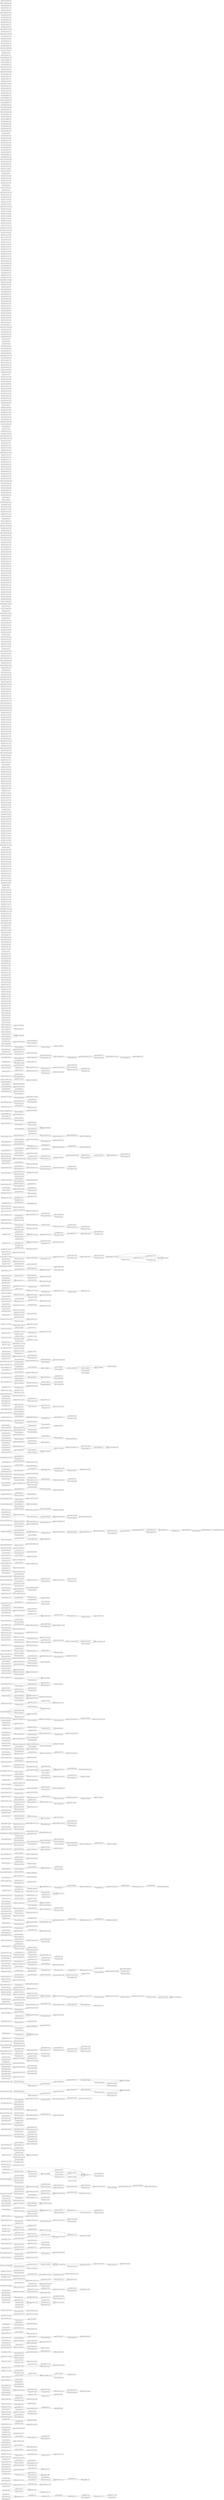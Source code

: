 digraph g { 
	rankdir = LR 
	4 -> 5 
	5 -> 7 
	7 -> 8 
	8 -> 9 
	9 -> 10 
	10 -> 11 
	11 -> 12 
	12 -> 17 
	19 -> 5 
	5 -> 8 
	10 -> 20 
	20 -> 12 
	8 -> 10 
	12 -> 21 
	22 -> 5 
	105 -> 106 
	106 -> 107 
	105 -> 107 
	105 -> 110 
	110 -> 106 
	173 -> 152 
	152 -> 175 
	175 -> 154 
	176 -> 177 
	177 -> 185 
	185 -> 186 
	186 -> 187 
	187 -> 201 
	201 -> 202 
	185 -> 203 
	203 -> 187 
	204 -> 177 
	177 -> 187 
	187 -> 202 
	209 -> 210 
	210 -> 211 
	211 -> 212 
	210 -> 213 
	213 -> 212 
	209 -> 211 
	210 -> 214 
	214 -> 212 
	252 -> 258 
	258 -> 261 
	261 -> 262 
	258 -> 262 
	263 -> 258 
	264 -> 265 
	265 -> 266 
	273 -> 265 
	265 -> 274 
	294 -> 298 
	298 -> 297 
	299 -> 302 
	311 -> 302 
	314 -> 316 
	316 -> 317 
	314 -> 320 
	320 -> 316 
	316 -> 319 
	319 -> 317 
	342 -> 349 
	349 -> 350 
	342 -> 350 
	353 -> 355 
	355 -> 356 
	362 -> 363 
	383 -> 363 
	385 -> 389 
	389 -> 390 
	390 -> 391 
	385 -> 390 
	390 -> 392 
	401 -> 402 
	413 -> 402 
	414 -> 415 
	431 -> 415 
	439 -> 441 
	441 -> 442 
	439 -> 442 
	457 -> 458 
	457 -> 459 
	459 -> 458 
	465 -> 485 
	465 -> 486 
	487 -> 491 
	491 -> 497 
	491 -> 498 
	503 -> 491 
	525 -> 527 
	527 -> 528 
	528 -> 537 
	537 -> 538 
	539 -> 527 
	540 -> 528 
	528 -> 538 
	541 -> 549 
	564 -> 567 
	567 -> 568 
	564 -> 570 
	570 -> 568 
	575 -> 578 
	578 -> 580 
	581 -> 582 
	582 -> 590 
	590 -> 591 
	591 -> 592 
	592 -> 593 
	593 -> 594 
	595 -> 582 
	590 -> 596 
	596 -> 592 
	592 -> 597 
	597 -> 594 
	606 -> 582 
	582 -> 607 
	607 -> 591 
	608 -> 621 
	608 -> 623 
	639 -> 660 
	639 -> 661 
	679 -> 681 
	681 -> 682 
	682 -> 683 
	683 -> 691 
	691 -> 692 
	679 -> 683 
	683 -> 693 
	681 -> 683 
	683 -> 692 
	717 -> 726 
	717 -> 727 
	734 -> 735 
	735 -> 736 
	736 -> 737 
	737 -> 738 
	735 -> 750 
	750 -> 738 
	734 -> 750 
	736 -> 750 
	751 -> 755 
	755 -> 756 
	777 -> 784 
	777 -> 785 
	787 -> 788 
	788 -> 793 
	793 -> 794 
	787 -> 795 
	795 -> 788 
	788 -> 794 
	796 -> 798 
	798 -> 802 
	802 -> 804 
	805 -> 798 
	798 -> 807 
	807 -> 804 
	867 -> 868 
	868 -> 869 
	869 -> 870 
	868 -> 873 
	873 -> 870 
	874 -> 868 
	875 -> 869 
	876 -> 885 
	885 -> 886 
	886 -> 887 
	876 -> 889 
	889 -> 885 
	885 -> 890 
	890 -> 886 
	886 -> 891 
	891 -> 887 
	895 -> 898 
	898 -> 899 
	895 -> 899 
	910 -> 912 
	912 -> 911 
	913 -> 912 
	980 -> 981 
	981 -> 982 
	980 -> 986 
	986 -> 982 
	989 -> 996 
	989 -> 997 
	997 -> 996 
	1104 -> 1106 
	1106 -> 1108 
	1104 -> 1108 
	1188 -> 1196 
	1188 -> 1200 
	1200 -> 1196 
	1206 -> 1207 
	1207 -> 1208 
	1208 -> 1220 
	1220 -> 1213 
	1208 -> 1221 
	1221 -> 1213 
	1222 -> 1207 
	1208 -> 1212 
	1212 -> 1213 
	1223 -> 1208 
	1224 -> 1208 
	1225 -> 1208 
	1258 -> 1259 
	1259 -> 1260 
	1260 -> 1262 
	1262 -> 1263 
	1286 -> 1259 
	1259 -> 1262 
	1262 -> 1287 
	1304 -> 1305 
	1305 -> 1307 
	1307 -> 1317 
	1317 -> 1318 
	1318 -> 1326 
	1326 -> 1327 
	1305 -> 1328 
	1328 -> 1329 
	1330 -> 1305 
	1305 -> 1329 
	1307 -> 1318 
	1318 -> 1331 
	1331 -> 1327 
	1346 -> 1350 
	1350 -> 1351 
	1363 -> 1351 
	1364 -> 1366 
	1366 -> 1369 
	1369 -> 1376 
	1376 -> 1377 
	1378 -> 1369 
	1376 -> 1379 
	1379 -> 1377 
	1364 -> 1369 
	1369 -> 1377 
	1423 -> 1425 
	1425 -> 1430 
	1430 -> 1431 
	1431 -> 1440 
	1442 -> 1425 
	1425 -> 1431 
	1431 -> 1443 
	1443 -> 1440 
	1541 -> 1556 
	1541 -> 1558 
	1595 -> 1597 
	1597 -> 1598 
	1598 -> 1601 
	1601 -> 1602 
	1602 -> 1603 
	1603 -> 1604 
	1595 -> 1605 
	1605 -> 1597 
	1598 -> 1602 
	1597 -> 1606 
	1606 -> 1598 
	1603 -> 1607 
	1607 -> 1604 
	1595 -> 1608 
	1608 -> 1598 
	1605 -> 1608 
	1595 -> 1598 
	1598 -> 1603 
	1605 -> 1598 
	1614 -> 1630 
	1630 -> 1631 
	1614 -> 1648 
	1648 -> 1631 
	1649 -> 1664 
	1664 -> 1665 
	1649 -> 1667 
	1667 -> 1664 
	1664 -> 1668 
	1668 -> 1665 
	1669 -> 1677 
	1677 -> 1678 
	1678 -> 1679 
	1677 -> 1679 
	1669 -> 1681 
	1681 -> 1678 
	1682 -> 1692 
	1692 -> 1693 
	1682 -> 1694 
	1694 -> 1692 
	1692 -> 1695 
	1701 -> 1702 
	1702 -> 1703 
	1703 -> 1704 
	1704 -> 1705 
	1705 -> 1707 
	1707 -> 1708 
	1703 -> 1705 
	1705 -> 1708 
	1703 -> 1707 
	1701 -> 1709 
	1709 -> 1705 
	1702 -> 1705 
	1710 -> 1715 
	1715 -> 1716 
	1710 -> 1717 
	1717 -> 1716 
	1760 -> 1761 
	1761 -> 1766 
	1766 -> 1767 
	1774 -> 1761 
	1761 -> 1767 
	1778 -> 1779 
	1778 -> 1780 
	1778 -> 1781 
	1781 -> 1780 
	1790 -> 1815 
	1815 -> 1818 
	1818 -> 1823 
	1790 -> 1826 
	1826 -> 1815 
	1815 -> 1827 
	1827 -> 1818 
	1818 -> 1830 
	1855 -> 1856 
	1855 -> 1863 
	1863 -> 1856 
	1869 -> 1870 
	1870 -> 1872 
	1872 -> 1874 
	1874 -> 1875 
	1869 -> 1876 
	1876 -> 1872 
	1874 -> 1877 
	1877 -> 1875 
	1872 -> 1878 
	1878 -> 1874 
	1872 -> 1879 
	1879 -> 1874 
	1876 -> 1880 
	1880 -> 1872 
	1877 -> 1881 
	1876 -> 1882 
	1882 -> 1872 
	1878 -> 1877 
	1885 -> 1886 
	1886 -> 1887 
	1886 -> 1893 
	1893 -> 1887 
	1886 -> 1894 
	1894 -> 1887 
	1885 -> 1893 
	1895 -> 1886 
	1957 -> 1958 
	1975 -> 1958 
	1999 -> 2001 
	2001 -> 2015 
	2001 -> 2016 
	2017 -> 2020 
	2020 -> 2021 
	2021 -> 2023 
	2023 -> 2024 
	2024 -> 2031 
	2031 -> 2032 
	2017 -> 2034 
	2034 -> 2021 
	2021 -> 2035 
	2035 -> 2024 
	2024 -> 2032 
	2036 -> 2024 
	2036 -> 2035 
	2040 -> 2044 
	2044 -> 2046 
	2046 -> 2047 
	2047 -> 2048 
	2048 -> 2049 
	2049 -> 2050 
	2050 -> 2052 
	2052 -> 2058 
	2058 -> 2059 
	2040 -> 2063 
	2063 -> 2044 
	2046 -> 2064 
	2064 -> 2048 
	2052 -> 2059 
	2044 -> 2064 
	2050 -> 2065 
	2065 -> 2052 
	2048 -> 2066 
	2066 -> 2050 
	2067 -> 2044 
	2044 -> 2068 
	2068 -> 2047 
	2069 -> 2089 
	2069 -> 2090 
	2069 -> 2091 
	2069 -> 2092 
	2093 -> 2094 
	2094 -> 2095 
	2094 -> 2096 
	2093 -> 2097 
	2097 -> 2098 
	2098 -> 2099 
	2093 -> 2100 
	2100 -> 2097 
	2098 -> 2101 
	2101 -> 2102 
	2102 -> 2094 
	2103 -> 2100 
	2101 -> 2104 
	2104 -> 2094 
	2101 -> 2094 
	2105 -> 2098 
	2106 -> 2098 
	2107 -> 2102 
	2107 -> 2094 
	2108 -> 2094 
	2108 -> 2102 
	2109 -> 2094 
	2110 -> 2113 
	2176 -> 2180 
	2176 -> 2181 
	2182 -> 2183 
	2183 -> 2184 
	2182 -> 2189 
	2189 -> 2184 
	2182 -> 2190 
	2190 -> 2184 
	2264 -> 2282 
	2264 -> 2283 
	2306 -> 2308 
	2308 -> 2309 
	2306 -> 2315 
	2315 -> 2309 
	2316 -> 2318 
	2316 -> 2319 
	2319 -> 2320 
	2319 -> 2321 
	2319 -> 2322 
	2319 -> 2324 
	2329 -> 2330 
	2330 -> 2331 
	2329 -> 2334 
	2345 -> 2347 
	2345 -> 2348 
	2366 -> 2367 
	2367 -> 2368 
	2371 -> 2367 
	2425 -> 2439 
	2439 -> 2435 
	2435 -> 2437 
	2437 -> 2438 
	2425 -> 2434 
	2434 -> 2435 
	2435 -> 2438 
	2440 -> 2447 
	2440 -> 2448 
	2448 -> 2446 
	2449 -> 2458 
	2449 -> 2459 
	2460 -> 2470 
	2470 -> 2480 
	2480 -> 2483 
	2483 -> 2484 
	2460 -> 2488 
	2488 -> 2470 
	2470 -> 2489 
	2489 -> 2480 
	2480 -> 2484 
	2497 -> 2499 
	2499 -> 2500 
	2500 -> 2501 
	2501 -> 2502 
	2502 -> 2503 
	2503 -> 2504 
	2504 -> 2505 
	2505 -> 2506 
	2681 -> 2690 
	2690 -> 2691 
	2691 -> 2683 
	2683 -> 2684 
	2684 -> 2685 
	2685 -> 2686 
	2686 -> 2687 
	2687 -> 2689 
	2505 -> 2508 
	2687 -> 2688 
	2497 -> 2501 
	2504 -> 2506 
	2681 -> 2683 
	2686 -> 2689 
	2499 -> 2502 
	2505 -> 2507 
	2690 -> 2684 
	2687 -> 2692 
	2500 -> 2507 
	2691 -> 2692 
	2497 -> 2503 
	2503 -> 2506 
	2681 -> 2685 
	2685 -> 2689 
	2508 -> 2506 
	2688 -> 2689 
	2525 -> 2527 
	2534 -> 2527 
	2546 -> 2547 
	2547 -> 2557 
	2656 -> 2657 
	2657 -> 2667 
	3066 -> 3038 
	2558 -> 2547 
	2547 -> 2559 
	2668 -> 2657 
	2657 -> 2669 
	2719 -> 2720 
	2720 -> 2724 
	2725 -> 2720 
	2720 -> 2726 
	2720 -> 2727 
	2751 -> 2756 
	2756 -> 2757 
	2757 -> 2761 
	2751 -> 2763 
	2763 -> 2757 
	2764 -> 2768 
	2768 -> 2769 
	2769 -> 2770 
	2770 -> 2771 
	2769 -> 2772 
	2772 -> 2773 
	2773 -> 2774 
	2774 -> 2775 
	2773 -> 2776 
	2770 -> 2773 
	2774 -> 2777 
	2764 -> 2778 
	2778 -> 2769 
	2774 -> 2779 
	2846 -> 2852 
	2854 -> 2852 
	2869 -> 2871 
	2869 -> 2872 
	2903 -> 2904 
	2919 -> 2920 
	2920 -> 2904 
	2919 -> 2904 
	2921 -> 2904 
	2921 -> 2922 
	2922 -> 2904 
	2927 -> 2947 
	2927 -> 2948 
	2948 -> 2947 
	2927 -> 2949 
	2949 -> 2948 
	2995 -> 2997 
	2999 -> 3000 
	3000 -> 3001 
	3001 -> 3009 
	2999 -> 3001 
	3001 -> 3010 
	3010 -> 3009 
	3011 -> 3001 
	3012 -> 3001 
	3035 -> 3038 
	3067 -> 3077 
	3067 -> 3086 
	3086 -> 3077 
	3104 -> 3107 
	3107 -> 3108 
	3108 -> 3114 
	3114 -> 3115 
	3115 -> 3116 
	3116 -> 3117 
	3104 -> 3118 
	3118 -> 3108 
	3108 -> 3115 
	3115 -> 3119 
	3119 -> 3116 
	3115 -> 3117 
	3120 -> 3121 
	3138 -> 3121 
	3155 -> 3156 
	3156 -> 3157 
	3157 -> 3158 
	3158 -> 3159 
	3159 -> 3173 
	3173 -> 3175 
	3175 -> 3178 
	3178 -> 3182 
	3182 -> 3183 
	3183 -> 3186 
	3186 -> 3187 
	3186 -> 3189 
	3189 -> 3187 
	3190 -> 3191 
	3191 -> 3157 
	3190 -> 3156 
	3175 -> 3193 
	3193 -> 3178 
	3194 -> 3195 
	3195 -> 3158 
	3183 -> 3187 
	3194 -> 3197 
	3197 -> 3159 
	3197 -> 3158 
	3195 -> 3159 
	3178 -> 3183 
	3159 -> 3175 
	3208 -> 3201 
	3201 -> 3203 
	3199 -> 3209 
	3209 -> 3203 
	3221 -> 3223 
	3221 -> 3227 
	3227 -> 3223 
	3262 -> 3258 
	3263 -> 3265 
	3265 -> 3266 
	3266 -> 3267 
	3267 -> 3269 
	3269 -> 3276 
	3269 -> 3277 
	3263 -> 3279 
	3279 -> 3266 
	3269 -> 3280 
	3280 -> 3276 
	3266 -> 3269 
	3287 -> 3290 
	3290 -> 3289 
	3302 -> 3306 
	3306 -> 3307 
	3307 -> 3310 
	3310 -> 3311 
	3311 -> 3322 
	3311 -> 3323 
	3323 -> 3345 
	3302 -> 3307 
	3307 -> 3347 
	3347 -> 3310 
	3310 -> 3348 
	3348 -> 3311 
	3323 -> 3349 
	3311 -> 3350 
	3350 -> 3323 
	3323 -> 3351 
	3356 -> 3353 
	3353 -> 3355 
	3353 -> 3357 
	3357 -> 3358 
	3358 -> 3359 
	3357 -> 3359 
	3362 -> 3371 
	3371 -> 3372 
	3372 -> 3373 
	3371 -> 3374 
	3362 -> 3375 
	3375 -> 3371 
	3372 -> 3376 
	3390 -> 3394 
	3400 -> 3394 
	3413 -> 3418 
	3418 -> 3423 
	3424 -> 3420 
	3429 -> 3430 
	3429 -> 3431 
	3429 -> 3433 
	3433 -> 3436 
	3441 -> 3451 
	3451 -> 3452 
	3452 -> 3463 
	3441 -> 3467 
	3467 -> 3452 
	3452 -> 3468 
	3480 -> 3498 
	3508 -> 3509 
	3509 -> 3510 
	3510 -> 3511 
	3517 -> 3509 
	3509 -> 3511 
	3518 -> 3527 
	3518 -> 3543 
	3543 -> 3527 
	3544 -> 3545 
	3545 -> 3546 
	3546 -> 3551 
	3551 -> 3552 
	3552 -> 3555 
	3555 -> 3556 
	3544 -> 3564 
	3564 -> 3565 
	3565 -> 3546 
	3566 -> 3565 
	3546 -> 3552 
	3552 -> 3556 
	3566 -> 3567 
	3567 -> 3565 
	3565 -> 3568 
	3568 -> 3546 
	3572 -> 3574 
	3583 -> 3586 
	3586 -> 3587 
	3594 -> 3600 
	3600 -> 3608 
	3608 -> 3609 
	3609 -> 3611 
	3612 -> 3600 
	3600 -> 3609 
	3609 -> 3613 
	3682 -> 3683 
	3683 -> 3685 
	3685 -> 3684 
	3683 -> 3686 
	3686 -> 3684 
	3689 -> 3683 
	3727 -> 3728 
	3728 -> 3729 
	3727 -> 3729 
	3730 -> 3737 
	3730 -> 3738 
	3738 -> 3737 
	3772 -> 3773 
	3773 -> 3774 
	3774 -> 3776 
	3772 -> 3793 
	3793 -> 3774 
	3774 -> 3794 
	3794 -> 3776 
	3795 -> 3776 
	3796 -> 3776 
	3816 -> 3819 
	3819 -> 3825 
	3825 -> 3826 
	3826 -> 3841 
	3841 -> 3844 
	3844 -> 3845 
	3845 -> 3848 
	3848 -> 3849 
	3816 -> 3851 
	3851 -> 3852 
	3852 -> 3819 
	3819 -> 3854 
	3854 -> 3826 
	3826 -> 3855 
	3855 -> 3841 
	3841 -> 3845 
	3851 -> 3819 
	3845 -> 3849 
	3854 -> 3825 
	3865 -> 3872 
	3872 -> 3873 
	3865 -> 3874 
	3874 -> 3873 
	3875 -> 3876 
	3876 -> 3878 
	3875 -> 3878 
	3879 -> 3885 
	3885 -> 3886 
	3879 -> 3886 
	3902 -> 3903 
	3903 -> 3904 
	3904 -> 3905 
	3902 -> 3906 
	3906 -> 3904 
	3906 -> 3903 
	3904 -> 3907 
	3934 -> 3935 
	3935 -> 3936 
	3934 -> 3937 
	3937 -> 3936 
	3938 -> 3943 
	3943 -> 3944 
	3938 -> 3960 
	3960 -> 3944 
	3991 -> 3998 
	3998 -> 3999 
	3991 -> 3999 
	4010 -> 4012 
	4012 -> 4013 
	4010 -> 4015 
	4015 -> 4014 
	4014 -> 4016 
	4016 -> 4013 
	4017 -> 4027 
	4027 -> 4029 
	4029 -> 4041 
	4041 -> 4047 
	4027 -> 4048 
	4041 -> 4049 
	4049 -> 4065 
	4065 -> 4083 
	4083 -> 4085 
	4085 -> 4086 
	4029 -> 4088 
	4089 -> 4090 
	4089 -> 4091 
	4099 -> 4065 
	4083 -> 4086 
	4100 -> 4083 
	4101 -> 4107 
	4107 -> 4109 
	4101 -> 4115 
	4115 -> 4117 
	4117 -> 4109 
	4122 -> 4132 
	4122 -> 4134 
	4135 -> 4132 
	4136 -> 4137 
	4137 -> 4143 
	4143 -> 4145 
	4143 -> 4146 
	4136 -> 4147 
	4147 -> 4137 
	4137 -> 4149 
	4149 -> 4143 
	4151 -> 4152 
	4152 -> 4153 
	4153 -> 4154 
	4155 -> 4152 
	4152 -> 4154 
	4151 -> 4156 
	4156 -> 4152 
	4155 -> 4153 
	4151 -> 4153 
	4160 -> 4162 
	4169 -> 4162 
	4172 -> 4178 
	4178 -> 4179 
	4172 -> 4184 
	4172 -> 4185 
	4185 -> 4179 
	4208 -> 4212 
	4212 -> 4214 
	4214 -> 4215 
	4215 -> 4222 
	4212 -> 4223 
	4223 -> 4215 
	4215 -> 4224 
	4224 -> 4222 
	4208 -> 4225 
	4225 -> 4214 
	4235 -> 4240 
	4240 -> 4242 
	4242 -> 4243 
	4243 -> 4246 
	4235 -> 4247 
	4247 -> 4240 
	4242 -> 4248 
	4248 -> 4243 
	4243 -> 4249 
	4249 -> 4246 
	4240 -> 4248 
	4304 -> 4312 
	4304 -> 4317 
	4317 -> 4312 
	4325 -> 4326 
	4326 -> 4327 
	4327 -> 4328 
	4325 -> 4338 
	4338 -> 4326 
	4326 -> 4339 
	4339 -> 4328 
	4368 -> 4369 
	4368 -> 4372 
	4393 -> 4394 
	4394 -> 4395 
	4393 -> 4395 
	4423 -> 4436 
	4436 -> 4437 
	4437 -> 4444 
	4444 -> 4445 
	4445 -> 4447 
	4447 -> 4448 
	4423 -> 4449 
	4449 -> 4437 
	4437 -> 4450 
	4450 -> 4445 
	4445 -> 4451 
	4451 -> 4448 
	4471 -> 4475 
	4475 -> 4477 
	4477 -> 4478 
	4478 -> 4479 
	4479 -> 4480 
	4478 -> 4480 
	4475 -> 4492 
	4492 -> 4478 
	4471 -> 4493 
	4493 -> 4475 
	4475 -> 4494 
	4494 -> 4478 
	4475 -> 4478 
	4500 -> 4501 
	4501 -> 4503 
	4500 -> 4511 
	4511 -> 4503 
	4512 -> 4530 
	4530 -> 4531 
	4512 -> 4531 
	4534 -> 4542 
	4534 -> 4543 
	4543 -> 4542 
	4544 -> 4545 
	4545 -> 4546 
	4546 -> 4547 
	4547 -> 4550 
	4550 -> 4551 
	4547 -> 4551 
	4555 -> 4545 
	4545 -> 4547 
	4556 -> 4563 
	4563 -> 4564 
	4556 -> 4574 
	4574 -> 4564 
	4556 -> 4575 
	4575 -> 4564 
	4579 -> 4580 
	4580 -> 4582 
	4580 -> 4583 
	4583 -> 4582 
	4589 -> 4590 
	4590 -> 4593 
	4595 -> 4590 
	4590 -> 4596 
	4597 -> 4598 
	4598 -> 4599 
	4599 -> 4601 
	4607 -> 4598 
	4599 -> 4608 
	4608 -> 4601 
	4598 -> 4609 
	4609 -> 4599 
	4617 -> 4618 
	4618 -> 4619 
	4617 -> 4620 
	4620 -> 4619 
	4617 -> 4621 
	4621 -> 4618 
	4618 -> 4622 
	4622 -> 4619 
	4625 -> 4626 
	4634 -> 4636 
	4636 -> 4642 
	4642 -> 4644 
	4644 -> 4646 
	4646 -> 4647 
	4663 -> 4636 
	4642 -> 4664 
	4664 -> 4644 
	4644 -> 4647 
	4636 -> 4665 
	4665 -> 4642 
	4730 -> 4738 
	4738 -> 4736 
	4730 -> 4739 
	4742 -> 4746 
	4746 -> 4747 
	4747 -> 4748 
	4748 -> 4749 
	4742 -> 4747 
	4747 -> 4749 
	4794 -> 4795 
	4795 -> 4796 
	4796 -> 4798 
	4794 -> 4803 
	4803 -> 4796 
	4794 -> 4804 
	4804 -> 4796 
	4804 -> 4801 
	4801 -> 4798 
	4813 -> 4811 
	4811 -> 4814 
	4823 -> 4825 
	4825 -> 4826 
	4823 -> 4827 
	4827 -> 4825 
	4827 -> 4828 
	4828 -> 4826 
	4823 -> 4829 
	4829 -> 4827 
	4829 -> 4828 
	4838 -> 4852 
	4838 -> 4853 
	4853 -> 4854 
	4854 -> 4852 
	4853 -> 4852 
	4879 -> 4880 
	4880 -> 4881 
	4885 -> 4886 
	4886 -> 4881 
	4885 -> 4880 
	4885 -> 4887 
	4887 -> 4881 
	4888 -> 4886 
	4889 -> 4891 
	4891 -> 4894 
	4889 -> 4894 
	4898 -> 4899 
	4899 -> 4903 
	4903 -> 4904 
	4905 -> 4899 
	4899 -> 4906 
	4906 -> 4904 
	4907 -> 4908 
	4908 -> 4910 
	4910 -> 4911 
	4911 -> 4915 
	4908 -> 4916 
	4916 -> 4911 
	4917 -> 4908 
	4911 -> 4919 
	4919 -> 4915 
	4932 -> 4948 
	4932 -> 4949 
	4957 -> 4963 
	4963 -> 4960 
	4960 -> 4964 
	4964 -> 4962 
	5021 -> 5023 
	5021 -> 5031 
	5031 -> 5023 
	5032 -> 5033 
	5033 -> 5034 
	5034 -> 5036 
	5036 -> 5037 
	5037 -> 5038 
	5038 -> 5040 
	5046 -> 5034 
	5034 -> 5047 
	5047 -> 5037 
	5038 -> 5048 
	5036 -> 5038 
	5038 -> 5049 
	5049 -> 5040 
	5140 -> 5141 
	5141 -> 5142 
	5141 -> 5143 
	5143 -> 5142 
	5145 -> 5141 
	5146 -> 5153 
	5146 -> 5158 
	5158 -> 5153 
	5190 -> 5184 
	5202 -> 5203 
	5203 -> 5204 
	5204 -> 5206 
	5206 -> 5207 
	5202 -> 5204 
	5204 -> 5213 
	5213 -> 5207 
	5258 -> 5267 
	5268 -> 5270 
	5270 -> 5271 
	5271 -> 5272 
	5272 -> 5273 
	5273 -> 5274 
	5274 -> 5275 
	5272 -> 5274 
	5274 -> 5276 
	5276 -> 5275 
	5270 -> 5272 
	5268 -> 5272 
	5281 -> 5282 
	5282 -> 5290 
	5291 -> 5282 
	5282 -> 5292 
	5295 -> 5296 
	5297 -> 5296 
	5312 -> 5315 
	5315 -> 5316 
	5316 -> 5318 
	5312 -> 5316 
	5316 -> 5319 
	5360 -> 5361 
	5361 -> 5362 
	5360 -> 5363 
	5363 -> 5362 
	5360 -> 5364 
	5364 -> 5361 
	5365 -> 5375 
	5365 -> 5376 
	5390 -> 5391 
	5391 -> 5392 
	5400 -> 5391 
	5391 -> 5401 
	5407 -> 5411 
	5498 -> 5503 
	5503 -> 5504 
	5504 -> 5505 
	5505 -> 5506 
	5506 -> 5507 
	5498 -> 5508 
	5508 -> 5504 
	5504 -> 5509 
	5509 -> 5506 
	5506 -> 5510 
	5519 -> 5533 
	5519 -> 5534 
	5571 -> 5572 
	5593 -> 5572 
	5600 -> 5601 
	5607 -> 5601 
	5608 -> 5645 
	5645 -> 5646 
	5608 -> 5646 
	5662 -> 5663 
	5671 -> 5663 
	5672 -> 5675 
	5675 -> 5674 
	5726 -> 5727 
	5727 -> 5728 
	5726 -> 5729 
	5729 -> 5728 
	5731 -> 5733 
	5764 -> 5733 
	5825 -> 5829 
	5825 -> 5833 
	5833 -> 5829 
	5852 -> 5859 
	5859 -> 5860 
	5852 -> 5862 
	5859 -> 5862 
	5881 -> 5884 
	5884 -> 5888 
	5888 -> 5891 
	5891 -> 5894 
	5894 -> 5898 
	5898 -> 5899 
	5899 -> 5900 
	5884 -> 5902 
	5902 -> 5888 
	5898 -> 5903 
	5903 -> 5899 
	5899 -> 5904 
	5904 -> 5900 
	5900 -> 5905 
	5894 -> 5907 
	5907 -> 5898 
	5881 -> 5908 
	5908 -> 5884 
	5888 -> 5909 
	5909 -> 5910 
	5910 -> 5891 
	5891 -> 5912 
	5912 -> 5913 
	5913 -> 5894 
	5881 -> 5914 
	5914 -> 5884 
	5891 -> 5915 
	5915 -> 5913 
	5881 -> 5916 
	5916 -> 5884 
	5888 -> 5910 
	5894 -> 5917 
	5917 -> 5898 
	5918 -> 5930 
	5930 -> 5931 
	5918 -> 5936 
	5936 -> 5931 
	5937 -> 5944 
	5944 -> 5948 
	5951 -> 5952 
	5952 -> 5953 
	5953 -> 5954 
	5954 -> 5955 
	5955 -> 5957 
	5957 -> 5958 
	5967 -> 5953 
	5967 -> 5952 
	5968 -> 5952 
	5952 -> 5955 
	5953 -> 5955 
	5955 -> 5969 
	5969 -> 5958 
	5978 -> 5987 
	5987 -> 5979 
	5979 -> 5988 
	5988 -> 5986 
	5990 -> 5994 
	5994 -> 5995 
	5990 -> 5996 
	5996 -> 5995 
	5990 -> 5997 
	5997 -> 5995 
	6005 -> 6015 
	6022 -> 6031 
	6031 -> 6032 
	6022 -> 6033 
	6033 -> 6032 
	6034 -> 6037 
	6037 -> 6038 
	6038 -> 6039 
	6039 -> 6040 
	6034 -> 6040 
	6037 -> 6039 
	6094 -> 6095 
	6095 -> 6101 
	6095 -> 6103 
	6104 -> 6095 
	6106 -> 6139 
	6139 -> 6142 
	6146 -> 6139 
	6139 -> 6147 
	6147 -> 6152 
	6152 -> 6153 
	6153 -> 6157 
	6158 -> 6147 
	6147 -> 6153 
	6153 -> 6159 
	6162 -> 6191 
	6162 -> 6194 
	6194 -> 6191 
	6208 -> 6209 
	6209 -> 6210 
	6210 -> 6211 
	6211 -> 6212 
	6212 -> 6215 
	6256 -> 6262 
	6262 -> 6263 
	6265 -> 6266 
	6266 -> 6270 
	6265 -> 6270 
	6273 -> 6278 
	6293 -> 6294 
	6294 -> 6295 
	6295 -> 6296 
	6296 -> 6298 
	6298 -> 6299 
	6303 -> 6304 
	6304 -> 6305 
	6305 -> 6294 
	6296 -> 6306 
	6306 -> 6307 
	6307 -> 6299 
	6293 -> 6308 
	6308 -> 6294 
	6306 -> 6299 
	6293 -> 6304 
	6304 -> 6295 
	6304 -> 6296 
	6298 -> 6307 
	6317 -> 6318 
	6374 -> 6385 
	6385 -> 6392 
	6392 -> 6393 
	6397 -> 6398 
	6398 -> 6405 
	6405 -> 6406 
	6406 -> 6407 
	6397 -> 6409 
	6409 -> 6398 
	6398 -> 6407 
	6398 -> 6406 
	6449 -> 6450 
	6458 -> 6450 
	6531 -> 6541 
	6531 -> 6543 
	6580 -> 6581 
	6581 -> 6583 
	6583 -> 6584 
	6581 -> 6585 
	6581 -> 6586 
	6586 -> 6584 
	6581 -> 6587 
	6587 -> 6586 
	6588 -> 6581 
	6581 -> 6589 
	6590 -> 6604 
	6604 -> 6605 
	6590 -> 6606 
	6606 -> 6605 
	6661 -> 6666 
	6666 -> 6667 
	6667 -> 6670 
	6670 -> 6671 
	6661 -> 6667 
	6670 -> 6672 
	6667 -> 6673 
	6673 -> 6670 
	6674 -> 6692 
	6674 -> 6693 
	6696 -> 6710 
	6712 -> 6713 
	6713 -> 6714 
	6714 -> 6715 
	6717 -> 6713 
	6713 -> 6718 
	6718 -> 6714 
	6726 -> 6721 
	6721 -> 6725 
	6725 -> 6724 
	6721 -> 6723 
	6723 -> 6724 
	6732 -> 6740 
	6749 -> 6740 
	6770 -> 6772 
	6770 -> 6773 
	6779 -> 6780 
	6779 -> 6793 
	6793 -> 6780 
	6794 -> 6798 
	6798 -> 6799 
	6799 -> 6801 
	6801 -> 6802 
	6794 -> 6803 
	6803 -> 6799 
	6801 -> 6804 
	6823 -> 6825 
	6825 -> 6826 
	6826 -> 6827 
	6825 -> 6828 
	6828 -> 6826 
	6823 -> 6829 
	6829 -> 6826 
	6837 -> 6845 
	6845 -> 6846 
	6837 -> 6846 
	6856 -> 6858 
	6858 -> 6859 
	6859 -> 6860 
	6860 -> 6861 
	6861 -> 6862 
	6862 -> 6863 
	6860 -> 6864 
	6864 -> 6862 
	6862 -> 6865 
	6865 -> 6863 
	6862 -> 6866 
	6866 -> 6865 
	6862 -> 6867 
	6867 -> 6865 
	6862 -> 6868 
	6897 -> 6907 
	6897 -> 6908 
	6944 -> 6954 
	6954 -> 6955 
	6955 -> 6976 
	6976 -> 6977 
	6944 -> 6984 
	6984 -> 6955 
	6955 -> 6985 
	6985 -> 6977 
	6986 -> 6987 
	6987 -> 7008 
	7009 -> 6987 
	6987 -> 7010 
	7011 -> 6987 
	7043 -> 7044 
	7044 -> 7047 
	7043 -> 7048 
	7048 -> 7047 
	7072 -> 7082 
	7072 -> 7084 
	7109 -> 7110 
	7113 -> 7110 
	7122 -> 7126 
	7126 -> 7127 
	7122 -> 7138 
	7139 -> 7127 
	7140 -> 7141 
	7141 -> 7145 
	7141 -> 7147 
	7147 -> 7145 
	7149 -> 7166 
	7166 -> 7167 
	7149 -> 7167 
	7172 -> 7176 
	7172 -> 7179 
	7179 -> 7176 
	7193 -> 7198 
	7198 -> 7197 
	7236 -> 7237 
	7237 -> 7239 
	7236 -> 7240 
	7240 -> 7239 
	7356 -> 7357 
	7406 -> 7401 
	7401 -> 7403 
	7403 -> 7404 
	7408 -> 7411 
	7411 -> 7412 
	7412 -> 7413 
	7411 -> 7413 
	7464 -> 7465 
	7465 -> 7466 
	7490 -> 7465 
	7464 -> 7491 
	7491 -> 7465 
	7490 -> 7491 
	7492 -> 7465 
	7493 -> 7466 
	7494 -> 7500 
	7500 -> 7501 
	7501 -> 7511 
	7511 -> 7512 
	7501 -> 7513 
	7513 -> 7511 
	7511 -> 7514 
	7514 -> 7512 
	7494 -> 7501 
	7520 -> 7521 
	7521 -> 7533 
	7534 -> 7521 
	7521 -> 7535 
	7535 -> 7533 
	7536 -> 7537 
	7537 -> 7538 
	7538 -> 7539 
	7542 -> 7537 
	7537 -> 7539 
	7543 -> 7537 
	7598 -> 7600 
	7600 -> 7601 
	7598 -> 7610 
	7610 -> 7600 
	7598 -> 7611 
	7611 -> 7601 
	7613 -> 7614 
	7614 -> 7617 
	7617 -> 7615 
	7615 -> 7616 
	7614 -> 7616 
	7630 -> 7650 
	7650 -> 7651 
	7630 -> 7652 
	7652 -> 7651 
	7682 -> 7683 
	7703 -> 7683 
	7704 -> 7683 
	7727 -> 7730 
	7730 -> 7731 
	7731 -> 7732 
	7732 -> 7733 
	7733 -> 7734 
	7734 -> 7735 
	7735 -> 7736 
	7736 -> 7739 
	7730 -> 7732 
	7736 -> 7740 
	7740 -> 7739 
	7736 -> 7741 
	7741 -> 7742 
	7742 -> 7739 
	7736 -> 7742 
	7741 -> 7739 
	7734 -> 7743 
	7743 -> 7736 
	7742 -> 7740 
	7727 -> 7744 
	7744 -> 7730 
	7742 -> 7745 
	7745 -> 7739 
	7732 -> 7746 
	7746 -> 7734 
	7747 -> 7748 
	7760 -> 7748 
	7761 -> 7791 
	7791 -> 7792 
	7761 -> 7792 
	7803 -> 7804 
	7804 -> 7807 
	7807 -> 7809 
	7811 -> 7812 
	7812 -> 7804 
	7804 -> 7813 
	7813 -> 7809 
	7811 -> 7804 
	7815 -> 7816 
	7816 -> 7817 
	7817 -> 7819 
	7819 -> 7824 
	7824 -> 7825 
	7825 -> 7826 
	7815 -> 7827 
	7827 -> 7819 
	7819 -> 7828 
	7828 -> 7825 
	7825 -> 7829 
	7829 -> 7826 
	7827 -> 7817 
	7909 -> 7911 
	7911 -> 7912 
	7909 -> 7928 
	7928 -> 7912 
	7929 -> 7938 
	7938 -> 7942 
	7942 -> 7943 
	7943 -> 7945 
	7929 -> 7946 
	7946 -> 7938 
	7938 -> 7943 
	7943 -> 7947 
	7947 -> 7952 
	7947 -> 7953 
	7954 -> 7970 
	7954 -> 7971 
	8009 -> 8015 
	8015 -> 8017 
	8015 -> 8018 
	8018 -> 8019 
	8009 -> 8020 
	8020 -> 8015 
	8018 -> 8021 
	8113 -> 8114 
	8114 -> 8116 
	8113 -> 8116 
	8130 -> 8132 
	8134 -> 8132 
	8164 -> 8165 
	8165 -> 8166 
	8164 -> 8166 
	8172 -> 8175 
	8172 -> 8176 
	8176 -> 8175 
	8172 -> 8177 
	8178 -> 8185 
	8185 -> 8186 
	8178 -> 8186 
	8222 -> 8223 
	8223 -> 8230 
	8247 -> 8251 
	8251 -> 8253 
	8247 -> 8254 
	8254 -> 8253 
	8279 -> 8288 
	8288 -> 8289 
	8279 -> 8291 
	8291 -> 8289 
	8296 -> 8300 
	8300 -> 8311 
	8296 -> 8316 
	8317 -> 8311 
	8318 -> 8325 
	8325 -> 8326 
	8326 -> 8328 
	8328 -> 8330 
	8330 -> 8333 
	8318 -> 8334 
	8334 -> 8326 
	8326 -> 8335 
	8335 -> 8330 
	8330 -> 8337 
	8338 -> 8339 
	8339 -> 8340 
	8338 -> 8340 
	8397 -> 8398 
	8398 -> 8406 
	8406 -> 8407 
	8407 -> 8408 
	8408 -> 8409 
	8409 -> 8411 
	8411 -> 8412 
	8398 -> 8413 
	8413 -> 8407 
	8409 -> 8414 
	8414 -> 8415 
	8415 -> 8411 
	8398 -> 8408 
	8409 -> 8416 
	8413 -> 8417 
	8417 -> 8408 
	8413 -> 8409 
	8418 -> 8398 
	8414 -> 8411 
	8411 -> 8419 
	8420 -> 8398 
	8421 -> 8426 
	8426 -> 8427 
	8421 -> 8433 
	8433 -> 8427 
	8434 -> 8445 
	8445 -> 8436 
	8446 -> 8449 
	8449 -> 8451 
	8451 -> 8452 
	8452 -> 8453 
	8453 -> 8461 
	8461 -> 8462 
	8446 -> 8451 
	8451 -> 8453 
	8469 -> 8453 
	8453 -> 8462 
	8486 -> 8487 
	8487 -> 8497 
	8498 -> 8499 
	8499 -> 8487 
	8487 -> 8500 
	8500 -> 8497 
	8513 -> 8524 
	8524 -> 8526 
	8526 -> 8527 
	8527 -> 8534 
	8534 -> 8542 
	8542 -> 8545 
	8524 -> 8527 
	8513 -> 8534 
	8534 -> 8545 
	8597 -> 8604 
	8597 -> 8605 
	8605 -> 8604 
	8605 -> 8606 
	8606 -> 8607 
	8609 -> 8611 
	8611 -> 8607 
	8609 -> 8607 
	8654 -> 8662 
	8680 -> 8683 
	8688 -> 8683 
	8689 -> 8697 
	8689 -> 8698 
	8698 -> 8697 
	8701 -> 8706 
	8706 -> 8707 
	8738 -> 8746 
	8746 -> 8748 
	8738 -> 8749 
	8746 -> 8750 
	8771 -> 8777 
	8771 -> 8795 
	8795 -> 8777 
	8814 -> 8820 
	8814 -> 8821 
	8846 -> 8851 
	8869 -> 8851 
	8945 -> 8949 
	8966 -> 8949 
	8967 -> 8975 
	8975 -> 8976 
	8967 -> 8976 
	9013 -> 9025 
	9044 -> 9045 
	9045 -> 9046 
	9046 -> 9048 
	9048 -> 9049 
	9044 -> 9046 
	9046 -> 9052 
	9052 -> 9049 
	9109 -> 9110 
	9110 -> 9111 
	9111 -> 9115 
	9115 -> 9116 
	9111 -> 9117 
	9117 -> 9115 
	9115 -> 9118 
	9115 -> 9119 
	9119 -> 9122 
	9123 -> 9110 
	9124 -> 9111 
	9119 -> 9125 
	9126 -> 9127 
	9127 -> 9128 
	9126 -> 9129 
	9129 -> 9128 
	9256 -> 9257 
	9257 -> 9258 
	9258 -> 9260 
	9260 -> 9261 
	9261 -> 9271 
	9271 -> 9272 
	9272 -> 9275 
	9256 -> 9276 
	9276 -> 9257 
	9257 -> 9277 
	9277 -> 9260 
	9260 -> 9278 
	9278 -> 9261 
	9261 -> 9279 
	9279 -> 9272 
	9272 -> 9280 
	9280 -> 9275 
	9311 -> 9314 
	9314 -> 9315 
	9311 -> 9316 
	9316 -> 9315 
	9323 -> 9318 
	9333 -> 9337 
	9337 -> 9339 
	9333 -> 9336 
	9336 -> 9337 
	9372 -> 9373 
	9373 -> 9384 
	9373 -> 9386 
	9387 -> 9373 
	9395 -> 9396 
	9400 -> 9402 
	9397 -> 9396 
	9400 -> 9401 
	9398 -> 9396 
	9403 -> 9402 
	9399 -> 9396 
	9404 -> 9401 
	105 -> 109 
	109 -> 106 
	151 -> 152 
	152 -> 154 
	294 -> 296 
	296 -> 297 
	361 -> 355 
	361 -> 356 
	541 -> 550 
	550 -> 549 
	575 -> 577 
	577 -> 578 
	578 -> 579 
	579 -> 580 
	751 -> 771 
	771 -> 756 
	867 -> 869 
	910 -> 911 
	1346 -> 1360 
	1360 -> 1350 
	1350 -> 1362 
	1999 -> 2000 
	2000 -> 2001 
	2103 -> 2097 
	2122 -> 2113 
	2319 -> 2323 
	2329 -> 2331 
	2330 -> 2332 
	2370 -> 2367 
	2372 -> 2368 
	2440 -> 2446 
	2757 -> 2762 
	2995 -> 2998 
	2998 -> 2997 
	3199 -> 3201 
	3257 -> 3258 
	3287 -> 3289 
	3352 -> 3353 
	3413 -> 3416 
	3418 -> 3419 
	3419 -> 3420 
	3433 -> 3434 
	3480 -> 3497 
	3582 -> 3574 
	3583 -> 3593 
	3593 -> 3587 
	3683 -> 3684 
	3686 -> 3687 
	4010 -> 4014 
	4014 -> 4012 
	4017 -> 4087 
	4101 -> 4118 
	4118 -> 4117 
	4143 -> 4150 
	4583 -> 4585 
	4585 -> 4582 
	4587 -> 4580 
	4580 -> 4588 
	4627 -> 4626 
	4730 -> 4734 
	4734 -> 4735 
	4735 -> 4736 
	4730 -> 4737 
	4737 -> 4735 
	4730 -> 4735 
	4730 -> 4736 
	4746 -> 4749 
	4794 -> 4800 
	4800 -> 4801 
	4794 -> 4796 
	4807 -> 4811 
	4811 -> 4812 
	4888 -> 4880 
	4957 -> 4959 
	4959 -> 4960 
	4960 -> 4962 
	5183 -> 5184 
	5258 -> 5266 
	5407 -> 5428 
	5672 -> 5674 
	5859 -> 5861 
	5861 -> 5862 
	5937 -> 5942 
	5942 -> 5944 
	5944 -> 5946 
	5946 -> 5948 
	5978 -> 5979 
	5979 -> 5986 
	6005 -> 6014 
	6014 -> 6015 
	6212 -> 6214 
	6214 -> 6215 
	6211 -> 6219 
	6219 -> 6214 
	6209 -> 6211 
	6220 -> 6209 
	6256 -> 6263 
	6273 -> 6277 
	6332 -> 6318 
	6394 -> 6385 
	6385 -> 6395 
	6395 -> 6393 
	6696 -> 6709 
	6719 -> 6715 
	6720 -> 6721 
	6799 -> 6805 
	6829 -> 6828 
	6826 -> 6830 
	6869 -> 6858 
	6858 -> 6860 
	7126 -> 7137 
	7140 -> 7148 
	7193 -> 7196 
	7196 -> 7197 
	7193 -> 7197 
	7360 -> 7357 
	7401 -> 7404 
	7400 -> 7401 
	7415 -> 7411 
	7614 -> 7615 
	7615 -> 7618 
	7613 -> 7615 
	7727 -> 7732 
	7811 -> 7814 
	7814 -> 7804 
	7830 -> 7817 
	7829 -> 7831 
	8231 -> 8223 
	8223 -> 8232 
	8434 -> 8435 
	8435 -> 8436 
	8609 -> 8610 
	8610 -> 8607 
	8654 -> 8661 
	8701 -> 8707 
	8814 -> 8823 
	9013 -> 9023 
	9317 -> 9318 
	9337 -> 9338 
	9338 -> 9339 
	0 [shape=box, label="[NM_177987] 0-3: 1504"] 
	4 [shape=box, label="[NM_006624] 4:322"] 
	5 [shape=box, label="[NM_006624] 5-6: 295"] 
	7 [shape=box, label="[NM_006624] 7:162"] 
	8 [shape=box, label="[NM_006624] 8:78"] 
	9 [shape=box, label="[NM_006624] 9:93"] 
	10 [shape=box, label="[NM_006624] 10:88"] 
	11 [shape=box, label="[NM_006624] 11:56"] 
	12 [shape=box, label="[NM_006624] 12-16: 747"] 
	17 [shape=box, label="[NM_006624] 17-18: 2476"] 
	19 [shape=box, label="[NM_001202466] 19:409"] 
	20 [shape=box, label="[NM_001202466] 20:53"] 
	21 [shape=box, label="[NM_212479] 21:887"] 
	22 [shape=box, label="[NM_001202464] 22:76"] 
	23 [shape=box, label="[NM_014974] 23-59: 7896"] 
	60 [shape=box, label="[NR_027151] 60-62: 1928"] 
	63 [shape=box, label="[NR_027152] 63-65: 2838"] 
	66 [shape=box, label="[NM_015155] 66-82: 5640"] 
	83 [shape=box, label="[NM_012341] 83-99: 2517"] 
	100 [shape=box, label="[NM_033261] 100-104: 1359"] 
	105 [shape=box, label="[NR_024628] 105:147"] 
	106 [shape=box, label="[NR_024628] 106:163"] 
	107 [shape=box, label="[NR_024628] 107-108: 778"] 
	110 [shape=box, label="[NR_027709] 110:217"] 
	116 [shape=box, label="[NM_014023] 116-129: 4611"] 
	130 [shape=box, label="[NR_015376] 130-132: 2434"] 
	133 [shape=box, label="[NM_018702] 133-142: 8426"] 
	145 [shape=box, label="[NR_040253] 145-147: 2097"] 
	148 [shape=box, label="[NR_038884] 148-150: 5505"] 
	173 [shape=box, label="[NM_001242339] 173-174: 232"] 
	152 [shape=box, label="[NM_001242339] 152-153: 152"] 
	175 [shape=box, label="[NM_001242339] 175:80"] 
	154 [shape=box, label="[NM_001242339] 154-172: 2317"] 
	176 [shape=box, label="[NM_014889] 176:398"] 
	177 [shape=box, label="[NM_014889] 177-184: 951"] 
	185 [shape=box, label="[NM_014889] 185:77"] 
	186 [shape=box, label="[NM_014889] 186:121"] 
	187 [shape=box, label="[NM_014889] 187-200: 1712"] 
	201 [shape=box, label="[NM_014889] 201:103"] 
	202 [shape=box, label="[NM_014889] 202:125"] 
	203 [shape=box, label="[NM_001242307] 203:124"] 
	204 [shape=box, label="[NM_001242309] 204:397"] 
	205 [shape=box, label="[NR_038284] 205-208: 4076"] 
	209 [shape=box, label="[NM_001300] 209:3595"] 
	210 [shape=box, label="[NM_001300] 210:124"] 
	211 [shape=box, label="[NM_001300] 211:574"] 
	212 [shape=box, label="[NM_001300] 212:369"] 
	213 [shape=box, label="[NR_027653] 213:420"] 
	214 [shape=box, label="[NM_001160124] 214:448"] 
	215 [shape=box, label="[NR_024475] 215-218: 1394"] 
	219 [shape=box, label="[NR_015425] 219-221: 1011"] 
	222 [shape=box, label="[NM_001040177] 222-231: 1607"] 
	252 [shape=box, label="[NM_001354] 252-257: 2823"] 
	258 [shape=box, label="[NM_001354] 258-260: 548"] 
	261 [shape=box, label="[NM_001354] 261:100"] 
	262 [shape=box, label="[NM_001354] 262:134"] 
	263 [shape=box, label="[NM_001135241] 263:550"] 
	264 [shape=box, label="[NM_001253908] 264:130"] 
	265 [shape=box, label="[NM_001253908] 265:168"] 
	266 [shape=box, label="[NM_001253908] 266-272: 903"] 
	273 [shape=box, label="[NM_001253909] 273:153"] 
	274 [shape=box, label="[NM_001253909] 274:743"] 
	275 [shape=box, label="[NR_027916] 275-282: 2127"] 
	294 [shape=box, label="[NM_024803] 294-295: 1513"] 
	298 [shape=box, label="[NM_024803] 298:244"] 
	297 [shape=box, label="[NM_024803] 297:41"] 
	299 [shape=box, label="[NM_001047160] 299-301: 393"] 
	302 [shape=box, label="[NM_001047160] 302-310: 3005"] 
	311 [shape=box, label="[NM_005863] 311:276"] 
	314 [shape=box, label="[NR_024581] 314-315: 2166"] 
	316 [shape=box, label="[NR_024581] 316:135"] 
	317 [shape=box, label="[NR_024581] 317-318: 275"] 
	320 [shape=box, label="[NR_037164] 320:81"] 
	319 [shape=box, label="[NR_037164] 319:151"] 
	321 [shape=box, label="[NM_017782] 321-341: 8626"] 
	342 [shape=box, label="[NM_001494] 342-348: 1733"] 
	349 [shape=box, label="[NM_001494] 349:135"] 
	350 [shape=box, label="[NM_001494] 350-352: 544"] 
	353 [shape=box, label="[NM_019046] 353-354: 1157"] 
	355 [shape=box, label="[NM_019046] 355:79"] 
	356 [shape=box, label="[NM_019046] 356-360: 1392"] 
	362 [shape=box, label="[NM_178150] 362:96"] 
	363 [shape=box, label="[NM_178150] 363-382: 3444"] 
	383 [shape=box, label="[NM_032807] 383-384: 258"] 
	385 [shape=box, label="[NM_002189] 385-388: 1146"] 
	389 [shape=box, label="[NM_002189] 389:99"] 
	390 [shape=box, label="[NM_002189] 390:195"] 
	391 [shape=box, label="[NM_002189] 391:207"] 
	392 [shape=box, label="[NM_001243539] 392:411"] 
	393 [shape=box, label="[NM_000417] 393-400: 3216"] 
	401 [shape=box, label="[NM_032905] 401:208"] 
	402 [shape=box, label="[NM_032905] 402-412: 3127"] 
	413 [shape=box, label="[NM_001145547] 413:626"] 
	414 [shape=box, label="[NM_001145443] 414:134"] 
	415 [shape=box, label="[NM_001145443] 415-428: 4089"] 
	431 [shape=box, label="[NM_004566] 431:460"] 
	432 [shape=box, label="[NR_040079] 432-438: 3079"] 
	439 [shape=box, label="[NM_006257] 439-440: 1349"] 
	441 [shape=box, label="[NM_006257] 441:189"] 
	442 [shape=box, label="[NM_006257] 442-456: 1738"] 
	457 [shape=box, label="[NR_036503] 457:503"] 
	458 [shape=box, label="[NR_036503] 458:1686"] 
	459 [shape=box, label="[NR_036502] 459:64"] 
	460 [shape=box, label="[NR_038291] 460-464: 3070"] 
	465 [shape=box, label="[NM_001018039] 465-484: 7882"] 
	485 [shape=box, label="[NM_001018039] 485:40"] 
	486 [shape=box, label="[NM_001029880] 486:142"] 
	487 [shape=box, label="[NM_032817] 487-490: 4610"] 
	491 [shape=box, label="[NM_032817] 491-496: 1380"] 
	497 [shape=box, label="[NM_032817] 497:93"] 
	498 [shape=box, label="[NM_030569] 498-502: 758"] 
	503 [shape=box, label="[NM_001001851] 503:994"] 
	504 [shape=box, label="[NM_002216] 504-524: 3189"] 
	525 [shape=box, label="[NR_045609] 525-526: 2756"] 
	527 [shape=box, label="[NR_045609] 527:101"] 
	528 [shape=box, label="[NR_045609] 528-536: 809"] 
	537 [shape=box, label="[NR_045609] 537:95"] 
	538 [shape=box, label="[NR_045609] 538:208"] 
	539 [shape=box, label="[NM_012311] 539:5181"] 
	540 [shape=box, label="[NR_045610] 540:720"] 
	541 [shape=box, label="[NM_005174] 541-548: 968"] 
	549 [shape=box, label="[NM_005174] 549:141"] 
	551 [shape=box, label="[NM_031923] 551-557: 2790"] 
	558 [shape=box, label="[NR_024256] 558-559: 2214"] 
	564 [shape=box, label="[NM_002051] 564-566: 1335"] 
	567 [shape=box, label="[NM_002051] 567:143"] 
	568 [shape=box, label="[NM_002051] 568-569: 1589"] 
	570 [shape=box, label="[NM_001002295] 570:146"] 
	571 [shape=box, label="[NR_027082] 571-574: 693"] 
	575 [shape=box, label="[NR_024411] 575-576: 616"] 
	578 [shape=box, label="[NR_024411] 578:89"] 
	580 [shape=box, label="[NR_024411] 580:226"] 
	581 [shape=box, label="[NM_001025077] 581:145"] 
	582 [shape=box, label="[NM_001025077] 582-589: 902"] 
	590 [shape=box, label="[NM_001025077] 590:120"] 
	591 [shape=box, label="[NM_001025077] 591:180"] 
	592 [shape=box, label="[NM_001025077] 592:144"] 
	593 [shape=box, label="[NM_001025077] 593:3717"] 
	594 [shape=box, label="[NM_001025077] 594:4031"] 
	595 [shape=box, label="[NM_006561] 595:234"] 
	596 [shape=box, label="[NM_006561] 596:198"] 
	597 [shape=box, label="[NM_006561] 597-598: 2359"] 
	599 [shape=box, label="[NR_046108] 599-605: 2275"] 
	606 [shape=box, label="[NM_001083591] 606:288"] 
	607 [shape=box, label="[NM_001083591] 607:132"] 
	608 [shape=box, label="[NM_014688] 608-620: 4414"] 
	621 [shape=box, label="[NM_014688] 621-622: 325"] 
	623 [shape=box, label="[NM_001080491] 623:98"] 
	629 [shape=box, label="[NM_153256] 629-632: 3333"] 
	633 [shape=box, label="[NR_038222] 633-638: 3156"] 
	639 [shape=box, label="[NM_015542] 639-659: 5113"] 
	660 [shape=box, label="[NM_015542] 660:87"] 
	661 [shape=box, label="[NM_080599] 661:257"] 
	662 [shape=box, label="[NM_018706] 662-678: 5196"] 
	679 [shape=box, label="[NR_024577] 679-680: 222"] 
	681 [shape=box, label="[NR_024577] 681:66"] 
	682 [shape=box, label="[NR_024577] 682:133"] 
	683 [shape=box, label="[NR_024577] 683-690: 1103"] 
	691 [shape=box, label="[NR_024577] 691:141"] 
	692 [shape=box, label="[NR_024577] 692:701"] 
	693 [shape=box, label="[NM_001142628] 693:1137"] 
	694 [shape=box, label="[NM_014142] 694-703: 1204"] 
	717 [shape=box, label="[NM_020397] 717-725: 1156"] 
	726 [shape=box, label="[NM_020397] 726:566"] 
	727 [shape=box, label="[NM_153498] 727-728: 1084"] 
	730 [shape=box, label="[NR_027322] 730:2413"] 
	731 [shape=box, label="[NM_031455] 731-733: 2738"] 
	734 [shape=box, label="[NM_001008211] 734:221"] 
	735 [shape=box, label="[NM_001008211] 735:152"] 
	736 [shape=box, label="[NM_001008211] 736:54"] 
	737 [shape=box, label="[NM_001008211] 737:192"] 
	738 [shape=box, label="[NM_001008211] 738-749: 2978"] 
	750 [shape=box, label="[NM_001008212] 750:177"] 
	751 [shape=box, label="[NM_182751] 751-754: 582"] 
	755 [shape=box, label="[NM_182751] 755:141"] 
	756 [shape=box, label="[NM_182751] 756-770: 3827"] 
	777 [shape=box, label="[NM_001037537] 777-783: 1388"] 
	784 [shape=box, label="[NM_001037537] 784:327"] 
	785 [shape=box, label="[NM_006214] 785-786: 222"] 
	787 [shape=box, label="[NM_001195604] 787:1919"] 
	788 [shape=box, label="[NM_001195604] 788-792: 558"] 
	793 [shape=box, label="[NM_001195604] 793:271"] 
	794 [shape=box, label="[NM_001195604] 794:299"] 
	795 [shape=box, label="[NM_001195602] 795:213"] 
	796 [shape=box, label="[NM_152751] 796-797: 1068"] 
	798 [shape=box, label="[NM_152751] 798-801: 735"] 
	802 [shape=box, label="[NM_152751] 802-803: 473"] 
	804 [shape=box, label="[NM_152751] 804:116"] 
	805 [shape=box, label="[NM_001100912] 805-806: 714"] 
	807 [shape=box, label="[NM_001100912] 807:342"] 
	808 [shape=box, label="[NM_003675] 808-817: 1705"] 
	818 [shape=box, label="[NM_018027] 818-842: 6804"] 
	844 [shape=box, label="[NM_031453] 844-848: 3785"] 
	849 [shape=box, label="[NM_001029954] 849-852: 1330"] 
	867 [shape=box, label="[NM_001193424] 867:137"] 
	868 [shape=box, label="[NM_001193424] 868:146"] 
	869 [shape=box, label="[NM_001193424] 869:672"] 
	870 [shape=box, label="[NM_001193424] 870-872: 2177"] 
	873 [shape=box, label="[NM_001193426] 873:132"] 
	874 [shape=box, label="[NM_001193425] 874:95"] 
	875 [shape=box, label="[NM_024670] 875:228"] 
	876 [shape=box, label="[NM_022487] 876-884: 3253"] 
	885 [shape=box, label="[NM_022487] 885:60"] 
	886 [shape=box, label="[NM_022487] 886:85"] 
	887 [shape=box, label="[NM_022487] 887-888: 246"] 
	889 [shape=box, label="[NM_001033858] 889:56"] 
	890 [shape=box, label="[NM_001033858] 890:322"] 
	891 [shape=box, label="[NM_001033858] 891:85"] 
	892 [shape=box, label="[NM_001080836] 892-894: 625"] 
	895 [shape=box, label="[NM_018324] 895-897: 417"] 
	898 [shape=box, label="[NM_018324] 898:159"] 
	899 [shape=box, label="[NM_018324] 899-903: 1258"] 
	908 [shape=box, label="[NM_153244] 908-909: 1714"] 
	910 [shape=box, label="[NM_001097590] 910:227"] 
	912 [shape=box, label="[NM_001097590] 912:119"] 
	911 [shape=box, label="[NM_001097590] 911:953"] 
	913 [shape=box, label="[NM_183005] 913:584"] 
	914 [shape=box, label="[NM_004808] 914-925: 5004"] 
	927 [shape=box, label="[NM_001010924] 927-934: 3950"] 
	935 [shape=box, label="[NM_003638] 935-964: 3261"] 
	965 [shape=box, label="[NM_024948] 965-979: 2375"] 
	980 [shape=box, label="[NM_030664] 980:80"] 
	981 [shape=box, label="[NM_030664] 981:79"] 
	982 [shape=box, label="[NM_030664] 982-985: 3579"] 
	986 [shape=box, label="[NM_001001484] 986:134"] 
	987 [shape=box, label="[NM_001010908] 987-988: 2493"] 
	989 [shape=box, label="[NM_152724] 989-995: 3501"] 
	996 [shape=box, label="[NM_152724] 996:140"] 
	997 [shape=box, label="[NM_012425] 997:112"] 
	998 [shape=box, label="[NM_001081] 998-1064: 11933"] 
	1065 [shape=box, label="[NM_004412] 1065-1075: 7670"] 
	1076 [shape=box, label="[NM_003380] 1076-1085: 2136"] 
	1097 [shape=box, label="[NM_014241] 1097-1103: 1307"] 
	1104 [shape=box, label="[NM_003473] 1104-1105: 340"] 
	1106 [shape=box, label="[NM_003473] 1106-1107: 172"] 
	1108 [shape=box, label="[NM_003473] 1108-1117: 3368"] 
	1118 [shape=box, label="[NM_001098844] 1118-1121: 5463"] 
	1153 [shape=box, label="[NM_001098844] 1153-1156: 5464"] 
	1122 [shape=box, label="[NM_002438] 1122-1151: 5171"] 
	1157 [shape=box, label="[NM_002438] 1157-1186: 5171"] 
	1188 [shape=box, label="[NM_152725] 1188-1195: 1695"] 
	1196 [shape=box, label="[NM_152725] 1196-1199: 1002"] 
	1200 [shape=box, label="[NM_001145195] 1200:111"] 
	1201 [shape=box, label="[NR_038419] 1201-1205: 1966"] 
	1206 [shape=box, label="[NM_201597] 1206:180"] 
	1207 [shape=box, label="[NM_201597] 1207:93"] 
	1208 [shape=box, label="[NM_201597] 1208-1211: 457"] 
	1220 [shape=box, label="[NM_201597] 1220:62"] 
	1213 [shape=box, label="[NM_201597] 1213-1219: 3214"] 
	1221 [shape=box, label="[NM_201596] 1221:134"] 
	1222 [shape=box, label="[NM_201572] 1222:403"] 
	1212 [shape=box, label="[NM_001167945] 1212:20"] 
	1223 [shape=box, label="[NM_000724] 1223:663"] 
	1224 [shape=box, label="[NM_201590] 1224:293"] 
	1225 [shape=box, label="[NM_201570] 1225:517"] 
	1226 [shape=box, label="[NM_182543] 1226-1236: 2426"] 
	1237 [shape=box, label="[NM_178815] 1237-1242: 3589"] 
	1243 [shape=box, label="[NM_032812] 1243-1256: 2594"] 
	1258 [shape=box, label="[NM_006393] 1258:5950"] 
	1259 [shape=box, label="[NM_006393] 1259:107"] 
	1260 [shape=box, label="[NM_006393] 1260-1261: 243"] 
	1262 [shape=box, label="[NM_006393] 1262:172"] 
	1263 [shape=box, label="[NM_006393] 1263-1285: 2743"] 
	1286 [shape=box, label="[NM_001173484] 1286:5948"] 
	1287 [shape=box, label="[NM_001173484] 1287-1290: 711"] 
	1300 [shape=box, label="[NM_207371] 1300-1303: 6596"] 
	1304 [shape=box, label="[NM_004641] 1304:349"] 
	1305 [shape=box, label="[NM_004641] 1305-1306: 240"] 
	1307 [shape=box, label="[NM_004641] 1307-1316: 1459"] 
	1317 [shape=box, label="[NM_004641] 1317:48"] 
	1318 [shape=box, label="[NM_004641] 1318-1325: 1256"] 
	1326 [shape=box, label="[NM_004641] 1326:83"] 
	1327 [shape=box, label="[NM_004641] 1327:1692"] 
	1328 [shape=box, label="[NM_001195627] 1328:106"] 
	1329 [shape=box, label="[NM_001195627] 1329:543"] 
	1330 [shape=box, label="[NM_001195628] 1330:323"] 
	1331 [shape=box, label="[NM_001195626] 1331:207"] 
	1332 [shape=box, label="[NM_022365] 1332-1343: 2091"] 
	1345 [shape=box, label="[NR_038921] 1345:6477"] 
	1346 [shape=box, label="[NM_001204062] 1346-1349: 385"] 
	1350 [shape=box, label="[NM_001204062] 1350:60"] 
	1351 [shape=box, label="[NM_001204062] 1351-1359: 2943"] 
	1363 [shape=box, label="[NM_005180] 1363:487"] 
	1364 [shape=box, label="[NM_001253854] 1364-1365: 288"] 
	1366 [shape=box, label="[NM_001253854] 1366-1368: 355"] 
	1369 [shape=box, label="[NM_001253854] 1369-1375: 1193"] 
	1376 [shape=box, label="[NM_001253854] 1376:146"] 
	1377 [shape=box, label="[NM_001253854] 1377:992"] 
	1378 [shape=box, label="[NM_001253855] 1378:374"] 
	1379 [shape=box, label="[NM_001253855] 1379:79"] 
	1380 [shape=box, label="[NR_036533] 1380:2505"] 
	1381 [shape=box, label="[NM_005028] 1381-1390: 3833"] 
	1391 [shape=box, label="[NM_173081] 1391-1409: 2808"] 
	1417 [shape=box, label="[NM_153714] 1417-1421: 2943"] 
	1422 [shape=box, label="[NM_001145373] 1422:3113"] 
	1423 [shape=box, label="[NM_001098500] 1423-1424: 639"] 
	1425 [shape=box, label="[NM_001098500] 1425-1429: 1609"] 
	1430 [shape=box, label="[NM_001098500] 1430:105"] 
	1431 [shape=box, label="[NM_001098500] 1431-1439: 1630"] 
	1440 [shape=box, label="[NM_001098500] 1440-1441: 2140"] 
	1442 [shape=box, label="[NM_001098501] 1442:473"] 
	1443 [shape=box, label="[NM_019590] 1443-1445: 1797"] 
	1446 [shape=box, label="[NR_023388] 1446-1447: 2192"] 
	1449 [shape=box, label="[NM_020824] 1449-1474: 7167"] 
	1475 [shape=box, label="[NM_020200] 1475-1483: 1926"] 
	1484 [shape=box, label="[NM_145010] 1484-1489: 3318"] 
	1490 [shape=box, label="[NM_024838] 1490-1492: 3770"] 
	1493 [shape=box, label="[NR_027333] 1493-1494: 2433"] 
	1495 [shape=box, label="[NM_020752] 1495-1505: 6662"] 
	1541 [shape=box, label="[NM_000818] 1541-1555: 2087"] 
	1556 [shape=box, label="[NM_000818] 1556-1557: 737"] 
	1558 [shape=box, label="[NM_001134366] 1558:332"] 
	1559 [shape=box, label="[NM_019043] 1559-1573: 2637"] 
	1574 [shape=box, label="[NR_026793] 1574-1577: 1083"] 
	1578 [shape=box, label="[NR_026794] 1578-1582: 6104"] 
	1595 [shape=box, label="[NM_001012751] 1595-1596: 2336"] 
	1597 [shape=box, label="[NM_001012751] 1597:177"] 
	1598 [shape=box, label="[NM_001012751] 1598-1600: 343"] 
	1601 [shape=box, label="[NM_001012751] 1601:15"] 
	1602 [shape=box, label="[NM_001012751] 1602:177"] 
	1603 [shape=box, label="[NM_001012751] 1603:168"] 
	1604 [shape=box, label="[NM_001012751] 1604:341"] 
	1605 [shape=box, label="[NM_001012752] 1605:87"] 
	1606 [shape=box, label="[NM_001178116] 1606:81"] 
	1607 [shape=box, label="[NM_001178116] 1607:51"] 
	1608 [shape=box, label="[NM_001178120] 1608:174"] 
	1609 [shape=box, label="[NR_026795] 1609-1613: 3620"] 
	1614 [shape=box, label="[NM_014915] 1614-1629: 4622"] 
	1630 [shape=box, label="[NM_014915] 1630:171"] 
	1631 [shape=box, label="[NM_014915] 1631-1647: 1986"] 
	1648 [shape=box, label="[NM_001256053] 1648:168"] 
	1649 [shape=box, label="[NM_001253866] 1649-1663: 3587"] 
	1664 [shape=box, label="[NM_001253866] 1664:163"] 
	1665 [shape=box, label="[NM_001253866] 1665-1666: 378"] 
	1667 [shape=box, label="[NM_139312] 1667:99"] 
	1668 [shape=box, label="[NM_139312] 1668:171"] 
	1669 [shape=box, label="[NM_032844] 1669-1676: 2727"] 
	1677 [shape=box, label="[NM_032844] 1677:139"] 
	1678 [shape=box, label="[NM_032844] 1678:114"] 
	1679 [shape=box, label="[NM_032844] 1679-1680: 643"] 
	1681 [shape=box, label="[NM_001172303] 1681:142"] 
	1682 [shape=box, label="[NR_024150] 1682-1691: 3492"] 
	1692 [shape=box, label="[NR_024150] 1692:166"] 
	1693 [shape=box, label="[NR_024150] 1693:81"] 
	1694 [shape=box, label="[NM_001042473] 1694:121"] 
	1695 [shape=box, label="[NM_145698] 1695:206"] 
	1696 [shape=box, label="[NR_003525] 1696:6454"] 
	1697 [shape=box, label="[NM_001034842] 1697-1700: 2528"] 
	1701 [shape=box, label="[NM_001256410] 1701:264"] 
	1702 [shape=box, label="[NM_001256410] 1702:56"] 
	1703 [shape=box, label="[NM_001256410] 1703:62"] 
	1704 [shape=box, label="[NM_001256410] 1704:87"] 
	1705 [shape=box, label="[NM_001256410] 1705-1706: 192"] 
	1707 [shape=box, label="[NM_001256410] 1707:67"] 
	1708 [shape=box, label="[NM_001256410] 1708:4362"] 
	1709 [shape=box, label="[NM_001256415] 1709:46"] 
	1710 [shape=box, label="[NM_173576] 1710-1714: 3226"] 
	1715 [shape=box, label="[NM_173576] 1715:270"] 
	1716 [shape=box, label="[NM_173576] 1716:143"] 
	1717 [shape=box, label="[NM_001242702] 1717:267"] 
	1718 [shape=box, label="[NM_018076] 1718-1737: 3572"] 
	1738 [shape=box, label="[NM_173496] 1738-1756: 5206"] 
	1757 [shape=box, label="[NR_033805] 1757-1759: 5376"] 
	1760 [shape=box, label="[NR_024557] 1760:515"] 
	1761 [shape=box, label="[NR_024557] 1761-1765: 569"] 
	1766 [shape=box, label="[NR_024557] 1766:309"] 
	1767 [shape=box, label="[NR_024557] 1767-1773: 4531"] 
	1774 [shape=box, label="[NM_100486] 1774:129"] 
	1778 [shape=box, label="[NR_038376] 1778:3634"] 
	1779 [shape=box, label="[NR_038376] 1779:157"] 
	1780 [shape=box, label="[NR_038375] 1780:278"] 
	1781 [shape=box, label="[NR_038374] 1781:102"] 
	1782 [shape=box, label="[NM_032517] 1782-1786: 812"] 
	1787 [shape=box, label="[NR_003930] 1787-1789: 2023"] 
	1790 [shape=box, label="[NM_003174] 1790-1814: 5202"] 
	1815 [shape=box, label="[NM_003174] 1815-1817: 237"] 
	1818 [shape=box, label="[NM_003174] 1818-1822: 1027"] 
	1823 [shape=box, label="[NM_003174] 1823-1825: 250"] 
	1826 [shape=box, label="[NM_021738] 1826:96"] 
	1827 [shape=box, label="[NM_021738] 1827-1829: 1182"] 
	1830 [shape=box, label="[NM_021738] 1830:553"] 
	1833 [shape=box, label="[NM_020848] 1833-1836: 9300"] 
	1837 [shape=box, label="[NM_018109] 1837-1845: 5620"] 
	1846 [shape=box, label="[NR_003524] 1846-1854: 1567"] 
	1855 [shape=box, label="[NM_001244134] 1855:358"] 
	1856 [shape=box, label="[NM_001244134] 1856-1862: 2424"] 
	1863 [shape=box, label="[NM_005204] 1863:231"] 
	1869 [shape=box, label="[NR_026560] 1869:938"] 
	1870 [shape=box, label="[NR_026560] 1870-1871: 1059"] 
	1872 [shape=box, label="[NR_026560] 1872-1873: 151"] 
	1874 [shape=box, label="[NR_026560] 1874:77"] 
	1875 [shape=box, label="[NR_026560] 1875:105"] 
	1876 [shape=box, label="[NM_001143768] 1876:1837"] 
	1877 [shape=box, label="[NM_001143768] 1877:58"] 
	1878 [shape=box, label="[NM_001143766] 1878:129"] 
	1879 [shape=box, label="[NM_182755] 1879:81"] 
	1880 [shape=box, label="[NM_001143769] 1880:179"] 
	1881 [shape=box, label="[NM_001143769] 1881:180"] 
	1882 [shape=box, label="[NM_001143771] 1882:99"] 
	1883 [shape=box, label="[NR_024284] 1883-1884: 2213"] 
	1885 [shape=box, label="[NM_001174093] 1885:121"] 
	1886 [shape=box, label="[NM_001174093] 1886:201"] 
	1887 [shape=box, label="[NM_001174093] 1887-1892: 5606"] 
	1893 [shape=box, label="[NM_030751] 1893:60"] 
	1894 [shape=box, label="[NM_001174096] 1894:63"] 
	1895 [shape=box, label="[NM_001128128] 1895:398"] 
	1896 [shape=box, label="[NM_018287] 1896-1915: 4172"] 
	1916 [shape=box, label="[NM_004521] 1916-1941: 5889"] 
	1942 [shape=box, label="[NM_025209] 1942-1956: 2913"] 
	1957 [shape=box, label="[NM_145023] 1957:519"] 
	1958 [shape=box, label="[NM_145023] 1958-1974: 1641"] 
	1975 [shape=box, label="[NM_001026383] 1975:285"] 
	1976 [shape=box, label="[NM_024688] 1976-1998: 2719"] 
	1999 [shape=box, label="[NM_133376] 1999:1318"] 
	2001 [shape=box, label="[NM_133376] 2001-2014: 2331"] 
	2015 [shape=box, label="[NM_133376] 2015:136"] 
	2016 [shape=box, label="[NM_002211] 2016:221"] 
	2017 [shape=box, label="[NM_001244972] 2017-2019: 3023"] 
	2020 [shape=box, label="[NM_001244972] 2020:275"] 
	2021 [shape=box, label="[NM_001244972] 2021-2022: 198"] 
	2023 [shape=box, label="[NM_001244972] 2023:84"] 
	2024 [shape=box, label="[NM_001244972] 2024-2030: 1329"] 
	2031 [shape=box, label="[NM_001244972] 2031:182"] 
	2032 [shape=box, label="[NM_001244972] 2032-2033: 771"] 
	2034 [shape=box, label="[NM_001244973] 2034:272"] 
	2035 [shape=box, label="[NM_003873] 2035:105"] 
	2036 [shape=box, label="[NM_001024629] 2036:91"] 
	2040 [shape=box, label="[NM_001184789] 2040-2043: 2495"] 
	2044 [shape=box, label="[NM_001184789] 2044-2045: 460"] 
	2046 [shape=box, label="[NM_001184789] 2046:45"] 
	2047 [shape=box, label="[NM_001184789] 2047:62"] 
	2048 [shape=box, label="[NM_001184789] 2048:190"] 
	2049 [shape=box, label="[NM_001184789] 2049:151"] 
	2050 [shape=box, label="[NM_001184789] 2050-2051: 360"] 
	2052 [shape=box, label="[NM_001184789] 2052-2057: 954"] 
	2058 [shape=box, label="[NM_001184789] 2058:132"] 
	2059 [shape=box, label="[NM_001184789] 2059-2062: 912"] 
	2063 [shape=box, label="[NM_001184788] 2063:111"] 
	2064 [shape=box, label="[NM_001184786] 2064:152"] 
	2065 [shape=box, label="[NM_001184785] 2065:39"] 
	2066 [shape=box, label="[NM_019619] 2066:160"] 
	2067 [shape=box, label="[NM_001184793] 2067:123"] 
	2068 [shape=box, label="[NM_001184793] 2068:42"] 
	2069 [shape=box, label="[NM_001198779] 2069-2088: 4020"] 
	2089 [shape=box, label="[NM_001198779] 2089:252"] 
	2090 [shape=box, label="[NM_001198778] 2090:139"] 
	2091 [shape=box, label="[NM_001198777] 2091:213"] 
	2092 [shape=box, label="[NM_003591] 2092:205"] 
	2093 [shape=box, label="[NM_182850] 2093:353"] 
	2094 [shape=box, label="[NM_182850] 2094:157"] 
	2095 [shape=box, label="[NM_182850] 2095:1303"] 
	2096 [shape=box, label="[NM_182853] 2096:1705"] 
	2097 [shape=box, label="[NM_001881] 2097:124"] 
	2098 [shape=box, label="[NM_001881] 2098:98"] 
	2099 [shape=box, label="[NM_001881] 2099:714"] 
	2100 [shape=box, label="[NM_183013] 2100:98"] 
	2101 [shape=box, label="[NM_183013] 2101:143"] 
	2102 [shape=box, label="[NM_183013] 2102:36"] 
	2103 [shape=box, label="[NM_181571] 2103:111"] 
	2104 [shape=box, label="[NM_181571] 2104:189"] 
	2105 [shape=box, label="[NM_182772] 2105:265"] 
	2106 [shape=box, label="[NM_182770] 2106:119"] 
	2107 [shape=box, label="[NM_182717] 2107:88"] 
	2108 [shape=box, label="[NM_182725] 2108:241"] 
	2109 [shape=box, label="[NM_182721] 2109:198"] 
	2110 [shape=box, label="[NM_181698] 2110-2112: 314"] 
	2113 [shape=box, label="[NM_181698] 2113-2121: 3621"] 
	2123 [shape=box, label="[NM_153368] 2123-2124: 1580"] 
	2125 [shape=box, label="[NM_031866] 2125:3186"] 
	2127 [shape=box, label="[NM_052997] 2127-2162: 4405"] 
	2163 [shape=box, label="[NM_001190489] 2163:1494"] 
	2164 [shape=box, label="[NM_021045] 2164-2169: 4883"] 
	2170 [shape=box, label="[NM_145011] 2170-2175: 3736"] 
	2176 [shape=box, label="[NM_006974] 2176-2179: 428"] 
	2180 [shape=box, label="[NM_006974] 2180:5690"] 
	2181 [shape=box, label="[NM_006954] 2181:5693"] 
	2182 [shape=box, label="[NM_003421] 2182:155"] 
	2183 [shape=box, label="[NM_003421] 2183:96"] 
	2184 [shape=box, label="[NM_003421] 2184-2188: 6304"] 
	2189 [shape=box, label="[NM_001178101] 2189:92"] 
	2190 [shape=box, label="[NM_001007094] 2190-2191: 570"] 
	2192 [shape=box, label="[NR_024524] 2192-2198: 2775"] 
	2199 [shape=box, label="[NR_003086] 2199-2206: 1401"] 
	2211 [shape=box, label="[NR_024497] 2211-2218: 5253"] 
	2219 [shape=box, label="[NR_045000] 2219:1645"] 
	2220 [shape=box, label="[NR_024380] 2220-2222: 6661"] 
	2223 [shape=box, label="[NR_026827] 2223-2227: 2306"] 
	2228 [shape=box, label="[NR_026777] 2228-2235: 8672"] 
	2236 [shape=box, label="[NM_006955] 2236-2240: 5958"] 
	2241 [shape=box, label="[NM_014753] 2241-2263: 8048"] 
	2264 [shape=box, label="[NM_020630] 2264-2281: 3229"] 
	2282 [shape=box, label="[NM_020630] 2282:930"] 
	2283 [shape=box, label="[NM_020975] 2283-2284: 2386"] 
	2285 [shape=box, label="[NM_018590] 2285-2292: 3723"] 
	2293 [shape=box, label="[NM_145313] 2293-2305: 3235"] 
	2306 [shape=box, label="[NM_173160] 2306-2307: 100"] 
	2308 [shape=box, label="[NM_173160] 2308:269"] 
	2309 [shape=box, label="[NM_173160] 2309-2314: 402"] 
	2315 [shape=box, label="[NM_001184963] 2315:133"] 
	2316 [shape=box, label="[NM_001098208] 2316-2317: 2379"] 
	2318 [shape=box, label="[NM_001098208] 2318:376"] 
	2319 [shape=box, label="[NM_004966] 2319:135"] 
	2320 [shape=box, label="[NM_004966] 2320:119"] 
	2321 [shape=box, label="[NM_001098204] 2321:118"] 
	2322 [shape=box, label="[NM_001098206] 2322:135"] 
	2324 [shape=box, label="[NM_001098207] 2324:162"] 
	2325 [shape=box, label="[NR_026693] 2325-2328: 1491"] 
	2329 [shape=box, label="[NM_001099284] 2329:1827"] 
	2330 [shape=box, label="[NM_001099284] 2330:123"] 
	2331 [shape=box, label="[NM_001099284] 2331:79"] 
	2334 [shape=box, label="[NM_005674] 2334:561"] 
	2335 [shape=box, label="[NM_145312] 2335-2339: 2055"] 
	2340 [shape=box, label="[NR_038867] 2340-2344: 1928"] 
	2345 [shape=box, label="[NM_006973] 2345-2346: 1082"] 
	2347 [shape=box, label="[NM_006973] 2347:77"] 
	2348 [shape=box, label="[NM_001005368] 2348:120"] 
	2349 [shape=box, label="[NR_002726] 2349:3006"] 
	2350 [shape=box, label="[NR_033923] 2350-2352: 1121"] 
	2353 [shape=box, label="[NR_038268] 2353-2357: 1974"] 
	2358 [shape=box, label="[NR_033846] 2358-2365: 981"] 
	2366 [shape=box, label="[NM_000609] 2366:3187"] 
	2367 [shape=box, label="[NM_000609] 2367:87"] 
	2368 [shape=box, label="[NM_000609] 2368-2369: 271"] 
	2371 [shape=box, label="[NM_001178134] 2371:844"] 
	2373 [shape=box, label="[NR_033842] 2373-2380: 3300"] 
	2381 [shape=box, label="[NM_001123376] 2381-2385: 1085"] 
	2386 [shape=box, label="[NM_032023] 2386-2396: 2495"] 
	2399 [shape=box, label="[NM_001039380] 2399-2400: 3212"] 
	2401 [shape=box, label="[NM_006963] 2401-2402: 2204"] 
	2403 [shape=box, label="[NR_024472] 2403-2411: 1844"] 
	2421 [shape=box, label="[NM_001004297] 2421-2424: 2078"] 
	2425 [shape=box, label="[NM_001256153] 2425-2433: 1376"] 
	2439 [shape=box, label="[NM_001256153] 2439:83"] 
	2435 [shape=box, label="[NM_001256153] 2435-2436: 223"] 
	2437 [shape=box, label="[NM_001256153] 2437:171"] 
	2438 [shape=box, label="[NM_001256153] 2438:612"] 
	2434 [shape=box, label="[NM_001256154] 2434:179"] 
	2440 [shape=box, label="[NM_001002266] 2440-2445: 1824"] 
	2447 [shape=box, label="[NM_001002266] 2447:161"] 
	2448 [shape=box, label="[NM_001002265] 2448:93"] 
	2446 [shape=box, label="[NM_001002265] 2446:672"] 
	2449 [shape=box, label="[NM_174890] 2449-2457: 3146"] 
	2458 [shape=box, label="[NM_174890] 2458:554"] 
	2459 [shape=box, label="[NM_001128324] 2459:125"] 
	2460 [shape=box, label="[NM_001169107] 2460-2469: 1049"] 
	2470 [shape=box, label="[NM_001169107] 2470-2479: 1139"] 
	2480 [shape=box, label="[NM_001169107] 2480-2482: 393"] 
	2483 [shape=box, label="[NM_001169107] 2483:123"] 
	2484 [shape=box, label="[NM_001169107] 2484-2487: 1716"] 
	2488 [shape=box, label="[NM_001169106] 2488:72"] 
	2489 [shape=box, label="[NM_001169106] 2489:153"] 
	2490 [shape=box, label="[NM_133446] 2490-2496: 2431"] 
	2497 [shape=box, label="[NM_001042395] 2497-2498: 1708"] 
	2499 [shape=box, label="[NM_001042395] 2499:216"] 
	2500 [shape=box, label="[NM_001042395] 2500:335"] 
	2501 [shape=box, label="[NM_001042395] 2501:91"] 
	2502 [shape=box, label="[NM_001042395] 2502:152"] 
	2503 [shape=box, label="[NM_001042395] 2503:113"] 
	2504 [shape=box, label="[NM_001042395] 2504:98"] 
	2505 [shape=box, label="[NM_001042395] 2505:95"] 
	2506 [shape=box, label="[NM_001042395] 2506:64"] 
	2681 [shape=box, label="[NM_001042395] 2681-2682: 1708"] 
	2690 [shape=box, label="[NM_001042395] 2690:216"] 
	2691 [shape=box, label="[NM_001042395] 2691:335"] 
	2683 [shape=box, label="[NM_001042395] 2683:91"] 
	2684 [shape=box, label="[NM_001042395] 2684:152"] 
	2685 [shape=box, label="[NM_001042395] 2685:113"] 
	2686 [shape=box, label="[NM_001042395] 2686:98"] 
	2687 [shape=box, label="[NM_001042395] 2687:95"] 
	2689 [shape=box, label="[NM_001042395] 2689:64"] 
	2508 [shape=box, label="[NM_001042357] 2508:157"] 
	2688 [shape=box, label="[NM_001042357] 2688:157"] 
	2507 [shape=box, label="[NM_001042359] 2507:62"] 
	2692 [shape=box, label="[NM_001042359] 2692:62"] 
	2509 [shape=box, label="[NR_003611] 2509-2517: 4233"] 
	2699 [shape=box, label="[NR_003611] 2699-2707: 4234"] 
	2518 [shape=box, label="[NR_027632] 2518-2524: 3290"] 
	2525 [shape=box, label="[NM_181519] 2525-2526: 260"] 
	2527 [shape=box, label="[NM_181519] 2527-2533: 1276"] 
	2534 [shape=box, label="[NM_031912] 2534:4232"] 
	2535 [shape=box, label="[NM_014696] 2535-2537: 1823"] 
	2538 [shape=box, label="[NM_005972] 2538-2540: 1956"] 
	2541 [shape=box, label="[NR_033957] 2541-2544: 2877"] 
	2546 [shape=box, label="[NM_001040084] 2546:913"] 
	2547 [shape=box, label="[NM_001040084] 2547-2556: 903"] 
	2557 [shape=box, label="[NM_001040084] 2557:225"] 
	2656 [shape=box, label="[NM_001040084] 2656:225"] 
	2657 [shape=box, label="[NM_001040084] 2657-2666: 903"] 
	2667 [shape=box, label="[NM_001040084] 2667:913"] 
	2572 [shape=box, label="[NR_027634] 2572-2578: 3294"] 
	2579 [shape=box, label="[NR_003601] 2579-2598: 2129"] 
	2599 [shape=box, label="[NM_001630] 2599-2610: 2029"] 
	2611 [shape=box, label="[NM_018232] 2611-2639: 4326"] 
	3066 [shape=box, label="[NM_018232] 3066:27"] 
	3038 [shape=box, label="[NM_018232] 3038-3065: 4299"] 
	2640 [shape=box, label="[NR_033407] 2640-2643: 1105"] 
	2563 [shape=box, label="[NM_001190810] 2563-2570: 2387"] 
	2645 [shape=box, label="[NM_001190810] 2645-2652: 2387"] 
	2560 [shape=box, label="[NM_001137556] 2560-2562: 334"] 
	2653 [shape=box, label="[NM_001137556] 2653-2655: 334"] 
	2708 [shape=box, label="[NM_001137556] 2708-2710: 334"] 
	2558 [shape=box, label="[NM_001098845] 2558:908"] 
	2559 [shape=box, label="[NM_001098845] 2559:143"] 
	2668 [shape=box, label="[NM_001098845] 2668:143"] 
	2669 [shape=box, label="[NM_001098845] 2669:908"] 
	2670 [shape=box, label="[NM_153034] 2670-2671: 3496"] 
	2672 [shape=box, label="[NM_002900] 2672-2675: 4276"] 
	2676 [shape=box, label="[NM_016204] 2676-2677: 1936"] 
	2678 [shape=box, label="[NM_004962] 2678-2680: 2647"] 
	2693 [shape=box, label="[NR_033172] 2693-2698: 1947"] 
	2719 [shape=box, label="[NR_033172] 2719:813"] 
	2720 [shape=box, label="[NR_033172] 2720-2723: 806"] 
	2724 [shape=box, label="[NR_033172] 2724:328"] 
	2725 [shape=box, label="[NM_001042512] 2725:812"] 
	2726 [shape=box, label="[NM_001042512] 2726:274"] 
	2727 [shape=box, label="[NM_001018071] 2727-2750: 3406"] 
	2751 [shape=box, label="[NM_002750] 2751-2755: 633"] 
	2756 [shape=box, label="[NM_002750] 2756:72"] 
	2757 [shape=box, label="[NM_002750] 2757-2760: 450"] 
	2761 [shape=box, label="[NM_002750] 2761:262"] 
	2763 [shape=box, label="[NM_139046] 2763:72"] 
	2764 [shape=box, label="[NM_001256026] 2764-2767: 1671"] 
	2768 [shape=box, label="[NM_001256026] 2768:133"] 
	2769 [shape=box, label="[NM_001256026] 2769:208"] 
	2770 [shape=box, label="[NM_001256026] 2770:129"] 
	2771 [shape=box, label="[NM_001256026] 2771:211"] 
	2772 [shape=box, label="[NM_001256024] 2772:177"] 
	2773 [shape=box, label="[NM_001256024] 2773:88"] 
	2774 [shape=box, label="[NM_001256024] 2774:200"] 
	2775 [shape=box, label="[NM_001256024] 2775:369"] 
	2776 [shape=box, label="[NM_001256027] 2776:114"] 
	2777 [shape=box, label="[NM_001256025] 2777:283"] 
	2778 [shape=box, label="[NR_045675] 2778:81"] 
	2779 [shape=box, label="[NR_045675] 2779-2780: 920"] 
	2781 [shape=box, label="[NM_020945] 2781-2842: 10013"] 
	2843 [shape=box, label="[NM_001006939] 2843-2844: 1619"] 
	2846 [shape=box, label="[NM_001031746] 2846-2851: 5868"] 
	2852 [shape=box, label="[NM_001031746] 2852-2853: 486"] 
	2854 [shape=box, label="[NM_144984] 2854:1689"] 
	2855 [shape=box, label="[NR_038973] 2855-2860: 2000"] 
	2861 [shape=box, label="[NM_001164484] 2861-2862: 1411"] 
	2869 [shape=box, label="[NM_001135196] 2869-2870: 195"] 
	2871 [shape=box, label="[NM_001135196] 2871:5091"] 
	2872 [shape=box, label="[NM_199459] 2872-2873: 2780"] 
	2874 [shape=box, label="[NM_001080520] 2874-2879: 807"] 
	2880 [shape=box, label="[NM_000124] 2880-2900: 7006"] 
	2901 [shape=box, label="[NM_170753] 2901-2902: 2298"] 
	2903 [shape=box, label="[NM_020984] 2903:105"] 
	2904 [shape=box, label="[NM_020984] 2904-2917: 2019"] 
	2918 [shape=box, label="[NM_003055] 2918:2420"] 
	2919 [shape=box, label="[NM_020985] 2919:95"] 
	2920 [shape=box, label="[NM_020985] 2920:172"] 
	2921 [shape=box, label="[NM_020549] 2921:439"] 
	2922 [shape=box, label="[NM_001142933] 2922:70"] 
	2927 [shape=box, label="[NM_001143997] 2927-2946: 3245"] 
	2947 [shape=box, label="[NM_001143997] 2947:141"] 
	2948 [shape=box, label="[NM_001143996] 2948:205"] 
	2949 [shape=box, label="[NM_018245] 2949:171"] 
	2950 [shape=box, label="[NM_003631] 2950-2967: 4253"] 
	2968 [shape=box, label="[NM_001077686] 2968-2974: 2420"] 
	2975 [shape=box, label="[NR_029388] 2975-2987: 1420"] 
	2988 [shape=box, label="[NM_001077685] 2988-2994: 2420"] 
	2995 [shape=box, label="[NM_138634] 2995-2996: 141"] 
	2997 [shape=box, label="[NM_138634] 2997:248"] 
	2999 [shape=box, label="[NM_001145261] 2999:189"] 
	3000 [shape=box, label="[NM_001145261] 3000:97"] 
	3001 [shape=box, label="[NM_001145261] 3001-3008: 1853"] 
	3009 [shape=box, label="[NM_001145261] 3009:1510"] 
	3010 [shape=box, label="[NM_001145260] 3010:89"] 
	3011 [shape=box, label="[NM_005437] 3011:129"] 
	3012 [shape=box, label="[NM_001145262] 3012:215"] 
	3020 [shape=box, label="[NM_001077665] 3020-3027: 2772"] 
	3028 [shape=box, label="[NR_038275] 3028-3034: 2177"] 
	3035 [shape=box, label="[NM_001005751] 3035-3037: 373"] 
	3067 [shape=box, label="[NM_001143974] 3067-3076: 1086"] 
	3077 [shape=box, label="[NM_001143974] 3077-3085: 1227"] 
	3086 [shape=box, label="[NM_019893] 3086:105"] 
	3087 [shape=box, label="[NM_147156] 3087-3097: 3753"] 
	3098 [shape=box, label="[NM_001079516] 3098-3103: 632"] 
	3104 [shape=box, label="[NM_001198820] 3104-3106: 7758"] 
	3107 [shape=box, label="[NM_001198820] 3107:182"] 
	3108 [shape=box, label="[NM_001198820] 3108-3113: 1042"] 
	3114 [shape=box, label="[NM_001198820] 3114:143"] 
	3115 [shape=box, label="[NM_001198820] 3115:144"] 
	3116 [shape=box, label="[NM_001198820] 3116:48"] 
	3117 [shape=box, label="[NM_001198820] 3117:95"] 
	3118 [shape=box, label="[NM_138932] 3118:206"] 
	3119 [shape=box, label="[NM_001198819] 3119:93"] 
	3120 [shape=box, label="[NM_001098512] 3120:494"] 
	3121 [shape=box, label="[NM_001098512] 3121-3137: 6200"] 
	3138 [shape=box, label="[NM_006258] 3138:428"] 
	3140 [shape=box, label="[NM_015235] 3140:4110"] 
	3141 [shape=box, label="[NR_038277] 3141-3146: 2253"] 
	3151 [shape=box, label="[NM_000242] 3151-3154: 3569"] 
	3155 [shape=box, label="[NM_001142772] 3155:4358"] 
	3156 [shape=box, label="[NM_001142772] 3156:111"] 
	3157 [shape=box, label="[NM_001142772] 3157:160"] 
	3158 [shape=box, label="[NM_001142772] 3158:9"] 
	3159 [shape=box, label="[NM_001142772] 3159-3172: 2205"] 
	3173 [shape=box, label="[NM_001142772] 3173-3174: 213"] 
	3175 [shape=box, label="[NM_001142772] 3175-3177: 479"] 
	3178 [shape=box, label="[NM_001142772] 3178-3181: 600"] 
	3182 [shape=box, label="[NM_001142772] 3182:111"] 
	3183 [shape=box, label="[NM_001142772] 3183-3185: 437"] 
	3186 [shape=box, label="[NM_001142772] 3186:66"] 
	3187 [shape=box, label="[NM_001142772] 3187-3188: 486"] 
	3189 [shape=box, label="[NM_001142771] 3189:15"] 
	3190 [shape=box, label="[NM_001142770] 3190:855"] 
	3191 [shape=box, label="[NM_001142770] 3191-3192: 182"] 
	3193 [shape=box, label="[NM_001142769] 3193:21"] 
	3194 [shape=box, label="[NM_001142768] 3194:2259"] 
	3195 [shape=box, label="[NM_001142768] 3195-3196: 162"] 
	3197 [shape=box, label="[NM_001142766] 3197:156"] 
	3198 [shape=box, label="[NM_001190478] 3198:1738"] 
	3208 [shape=box, label="[NM_032997] 3208:1022"] 
	3201 [shape=box, label="[NM_032997] 3201-3202: 312"] 
	3203 [shape=box, label="[NM_032997] 3203-3207: 517"] 
	3199 [shape=box, label="[NM_001005413] 3199-3200: 831"] 
	3209 [shape=box, label="[NM_001005413] 3209-3210: 171"] 
	3212 [shape=box, label="[NM_152230] 3212-3217: 6133"] 
	3221 [shape=box, label="[NM_001204880] 3221-3222: 311"] 
	3223 [shape=box, label="[NM_001204880] 3223-3226: 2312"] 
	3227 [shape=box, label="[NM_003338] 3227:32"] 
	3228 [shape=box, label="[NM_003201] 3228-3234: 1936"] 
	3256 [shape=box, label="[NR_027508] 3256:2519"] 
	3262 [shape=box, label="[NM_001143774] 3262:152"] 
	3258 [shape=box, label="[NM_001143774] 3258-3261: 3208"] 
	3263 [shape=box, label="[NM_198215] 3263-3264: 1711"] 
	3265 [shape=box, label="[NM_198215] 3265:200"] 
	3266 [shape=box, label="[NM_198215] 3266:96"] 
	3267 [shape=box, label="[NM_198215] 3267-3268: 294"] 
	3269 [shape=box, label="[NM_198215] 3269-3275: 880"] 
	3276 [shape=box, label="[NM_198215] 3276:194"] 
	3277 [shape=box, label="[NM_001143773] 3277-3278: 367"] 
	3279 [shape=box, label="[NM_001166698] 3279:197"] 
	3280 [shape=box, label="[NM_001166698] 3280:85"] 
	3281 [shape=box, label="[NM_194298] 3281-3286: 3987"] 
	3287 [shape=box, label="[NR_038200] 3287-3288: 335"] 
	3290 [shape=box, label="[NR_038200] 3290:122"] 
	3289 [shape=box, label="[NR_038200] 3289:92"] 
	3291 [shape=box, label="[NM_005436] 3291-3299: 5826"] 
	3300 [shape=box, label="[NR_024340] 3300-3301: 1815"] 
	3302 [shape=box, label="[NM_001149] 3302-3305: 4087"] 
	3306 [shape=box, label="[NM_001149] 3306:309"] 
	3307 [shape=box, label="[NM_001149] 3307-3309: 351"] 
	3310 [shape=box, label="[NM_001149] 3310:82"] 
	3311 [shape=box, label="[NM_001149] 3311-3321: 1709"] 
	3322 [shape=box, label="[NM_001149] 3322:665"] 
	3323 [shape=box, label="[NM_001204403] 3323-3344: 2500"] 
	3345 [shape=box, label="[NM_001204403] 3345-3346: 303"] 
	3347 [shape=box, label="[NM_020987] 3347:7812"] 
	3348 [shape=box, label="[NM_020987] 3348:27"] 
	3349 [shape=box, label="[NM_020987] 3349:452"] 
	3350 [shape=box, label="[NM_001204404] 3350:54"] 
	3351 [shape=box, label="[NM_001204404] 3351:492"] 
	3356 [shape=box, label="[NM_001170407] 3356:117"] 
	3353 [shape=box, label="[NM_001170407] 3353-3354: 219"] 
	3355 [shape=box, label="[NM_001170407] 3355:1406"] 
	3357 [shape=box, label="[NM_001786] 3357:124"] 
	3358 [shape=box, label="[NM_001786] 3358:171"] 
	3359 [shape=box, label="[NM_001786] 3359-3361: 1282"] 
	3362 [shape=box, label="[NR_024555] 3362-3370: 4143"] 
	3371 [shape=box, label="[NR_024555] 3371:51"] 
	3372 [shape=box, label="[NR_024555] 3372:101"] 
	3373 [shape=box, label="[NR_024555] 3373:42"] 
	3374 [shape=box, label="[NM_014836] 3374:305"] 
	3375 [shape=box, label="[NM_001242359] 3375:72"] 
	3376 [shape=box, label="[NR_024554] 3376:78"] 
	3377 [shape=box, label="[NM_178505] 3377-3382: 5155"] 
	3383 [shape=box, label="[NM_173554] 3383-3389: 1252"] 
	3390 [shape=box, label="[NM_032199] 3390-3393: 1189"] 
	3394 [shape=box, label="[NM_032199] 3394-3399: 6752"] 
	3400 [shape=box, label="[NM_001244638] 3400:273"] 
	3401 [shape=box, label="[NM_145307] 3401-3412: 6641"] 
	3413 [shape=box, label="[NM_199450] 3413-3415: 1239"] 
	3418 [shape=box, label="[NM_199450] 3418:57"] 
	3423 [shape=box, label="[NM_199450] 3423:414"] 
	3424 [shape=box, label="[NM_199452] 3424-3427: 725"] 
	3420 [shape=box, label="[NM_199452] 3420-3422: 1970"] 
	3428 [shape=box, label="[NM_032804] 3428:3724"] 
	3429 [shape=box, label="[NM_000399] 3429:2473"] 
	3430 [shape=box, label="[NM_000399] 3430:506"] 
	3431 [shape=box, label="[NM_001136179] 3431-3432: 406"] 
	3433 [shape=box, label="[NM_001136177] 3433:209"] 
	3436 [shape=box, label="[NM_001136177] 3436:114"] 
	3437 [shape=box, label="[NM_030759] 3437-3440: 1896"] 
	3441 [shape=box, label="[NM_032776] 3441-3450: 2364"] 
	3451 [shape=box, label="[NM_032776] 3451:214"] 
	3452 [shape=box, label="[NM_032776] 3452-3462: 5309"] 
	3463 [shape=box, label="[NM_032776] 3463-3466: 853"] 
	3467 [shape=box, label="[NM_004241] 3467:160"] 
	3468 [shape=box, label="[NM_004241] 3468:560"] 
	3471 [shape=box, label="[NM_001001330] 3471-3478: 5205"] 
	3479 [shape=box, label="[NR_001446] 3479:1350"] 
	3480 [shape=box, label="[NM_013266] 3480-3496: 3056"] 
	3498 [shape=box, label="[NM_013266] 3498:192"] 
	3499 [shape=box, label="[NM_178011] 3499-3501: 5609"] 
	3508 [shape=box, label="[NM_012238] 3508:483"] 
	3509 [shape=box, label="[NM_012238] 3509:117"] 
	3510 [shape=box, label="[NM_012238] 3510:242"] 
	3511 [shape=box, label="[NM_012238] 3511-3516: 3252"] 
	3517 [shape=box, label="[NM_001142498] 3517:219"] 
	3518 [shape=box, label="[NM_015601] 3518-3526: 2256"] 
	3527 [shape=box, label="[NM_015601] 3527-3542: 2237"] 
	3543 [shape=box, label="[NM_022079] 3543:24"] 
	3544 [shape=box, label="[NR_045662] 3544:67"] 
	3545 [shape=box, label="[NR_045662] 3545:262"] 
	3546 [shape=box, label="[NR_045662] 3546-3550: 557"] 
	3551 [shape=box, label="[NR_045662] 3551:24"] 
	3552 [shape=box, label="[NR_045662] 3552-3554: 1081"] 
	3555 [shape=box, label="[NR_045662] 3555:139"] 
	3556 [shape=box, label="[NR_045662] 3556-3563: 2821"] 
	3564 [shape=box, label="[NM_001256267] 3564:119"] 
	3565 [shape=box, label="[NM_001256267] 3565:903"] 
	3566 [shape=box, label="[NM_032578] 3566:291"] 
	3567 [shape=box, label="[NM_001256268] 3567:64"] 
	3568 [shape=box, label="[NM_001256268] 3568-3570: 240"] 
	3571 [shape=box, label="[NM_145178] 3571:1519"] 
	3572 [shape=box, label="[NM_022129] 3572-3573: 1693"] 
	3574 [shape=box, label="[NM_022129] 3574-3581: 894"] 
	3583 [shape=box, label="[NM_021644] 3583-3585: 480"] 
	3586 [shape=box, label="[NM_021644] 3586:140"] 
	3587 [shape=box, label="[NM_021644] 3587-3592: 1747"] 
	3594 [shape=box, label="[NM_017987] 3594-3599: 2866"] 
	3600 [shape=box, label="[NM_017987] 3600-3607: 807"] 
	3608 [shape=box, label="[NM_017987] 3608:102"] 
	3609 [shape=box, label="[NM_017987] 3609-3610: 292"] 
	3611 [shape=box, label="[NM_017987] 3611:436"] 
	3612 [shape=box, label="[NM_001042417] 3612:1478"] 
	3613 [shape=box, label="[NM_001042417] 3613:109"] 
	3614 [shape=box, label="[NM_001080449] 3614-3634: 4267"] 
	3635 [shape=box, label="[NM_152707] 3635-3643: 2246"] 
	3644 [shape=box, label="[NM_030625] 3644-3655: 9584"] 
	3656 [shape=box, label="[NM_018237] 3656-3680: 3858"] 
	3682 [shape=box, label="[NM_001130159] 3682:397"] 
	3683 [shape=box, label="[NM_001130159] 3683:153"] 
	3685 [shape=box, label="[NM_001130159] 3685:200"] 
	3684 [shape=box, label="[NM_001130159] 3684:472"] 
	3686 [shape=box, label="[NM_152709] 3686:2359"] 
	3689 [shape=box, label="[NM_001130162] 3689:128"] 
	3705 [shape=box, label="[NM_004728] 3705-3719: 4153"] 
	3720 [shape=box, label="[NM_015634] 3720-3726: 2545"] 
	3727 [shape=box, label="[NM_002727] 3727:165"] 
	3728 [shape=box, label="[NM_002727] 3728:148"] 
	3729 [shape=box, label="[NM_002727] 3729:941"] 
	3730 [shape=box, label="[NM_001035260] 3730-3736: 853"] 
	3737 [shape=box, label="[NM_001035260] 3737:1705"] 
	3738 [shape=box, label="[NM_004896] 3738:143"] 
	3754 [shape=box, label="[NM_025130] 3754-3771: 3689"] 
	3772 [shape=box, label="[NM_033498] 3772:109"] 
	3773 [shape=box, label="[NM_033498] 3773:176"] 
	3774 [shape=box, label="[NM_033498] 3774-3775: 148"] 
	3776 [shape=box, label="[NM_033498] 3776-3792: 3437"] 
	3793 [shape=box, label="[NM_033497] 3793:122"] 
	3794 [shape=box, label="[NM_033500] 3794:93"] 
	3795 [shape=box, label="[NM_033496] 3795:161"] 
	3796 [shape=box, label="[NM_000188] 3796:164"] 
	3797 [shape=box, label="[NM_001057] 3797-3801: 2416"] 
	3810 [shape=box, label="[NM_020999] 3810-3811: 1255"] 
	3812 [shape=box, label="[NM_145306] 3812-3815: 1076"] 
	3816 [shape=box, label="[NM_080798] 3816-3818: 908"] 
	3819 [shape=box, label="[NM_080798] 3819-3824: 171"] 
	3825 [shape=box, label="[NM_080798] 3825:66"] 
	3826 [shape=box, label="[NM_080798] 3826-3840: 870"] 
	3841 [shape=box, label="[NM_080798] 3841-3843: 150"] 
	3844 [shape=box, label="[NM_080798] 3844:36"] 
	3845 [shape=box, label="[NM_080798] 3845-3847: 144"] 
	3848 [shape=box, label="[NM_080798] 3848:87"] 
	3849 [shape=box, label="[NM_080798] 3849-3850: 489"] 
	3851 [shape=box, label="[NM_080801] 3851:27"] 
	3852 [shape=box, label="[NM_080801] 3852-3853: 87"] 
	3854 [shape=box, label="[NM_080801] 3854:57"] 
	3855 [shape=box, label="[NM_080801] 3855:45"] 
	3856 [shape=box, label="[NM_018649] 3856-3864: 2179"] 
	3865 [shape=box, label="[NM_032797] 3865-3871: 2855"] 
	3872 [shape=box, label="[NM_032797] 3872:191"] 
	3873 [shape=box, label="[NM_032797] 3873:201"] 
	3874 [shape=box, label="[NM_001198696] 3874:194"] 
	3875 [shape=box, label="[NM_173555] 3875:2165"] 
	3876 [shape=box, label="[NM_173555] 3876-3877: 317"] 
	3878 [shape=box, label="[NM_173555] 3878:1320"] 
	3879 [shape=box, label="[NM_001142648] 3879-3884: 2884"] 
	3885 [shape=box, label="[NM_001142648] 3885:70"] 
	3886 [shape=box, label="[NM_001142648] 3886:117"] 
	3887 [shape=box, label="[NM_021129] 3887-3897: 1302"] 
	3902 [shape=box, label="[NM_018205] 3902:2536"] 
	3903 [shape=box, label="[NM_018205] 3903:150"] 
	3904 [shape=box, label="[NM_018205] 3904:145"] 
	3905 [shape=box, label="[NM_018205] 3905:78"] 
	3906 [shape=box, label="[NM_018239] 3906:168"] 
	3907 [shape=box, label="[NM_207119] 3907:159"] 
	3908 [shape=box, label="[NM_004096] 3908-3910: 7531"] 
	3911 [shape=box, label="[NM_018055] 3911-3913: 2086"] 
	3914 [shape=box, label="[NM_014431] 3914-3933: 4569"] 
	3934 [shape=box, label="[NM_005041] 3934:1834"] 
	3935 [shape=box, label="[NM_005041] 3935:543"] 
	3936 [shape=box, label="[NM_005041] 3936:131"] 
	3937 [shape=box, label="[NM_001083116] 3937:569"] 
	3938 [shape=box, label="[NM_080722] 3938-3942: 954"] 
	3943 [shape=box, label="[NM_080722] 3943:148"] 
	3944 [shape=box, label="[NM_080722] 3944-3959: 4156"] 
	3960 [shape=box, label="[NM_139155] 3960:157"] 
	3961 [shape=box, label="[NM_152710] 3961-3971: 1583"] 
	3972 [shape=box, label="[NM_003901] 3972-3986: 5769"] 
	3991 [shape=box, label="[NM_170744] 3991-3997: 1517"] 
	3998 [shape=box, label="[NM_170744] 3998:33"] 
	3999 [shape=box, label="[NM_170744] 3999-4007: 5340"] 
	4010 [shape=box, label="[NR_033414] 4010-4011: 357"] 
	4012 [shape=box, label="[NR_033414] 4012:163"] 
	4013 [shape=box, label="[NR_033414] 4013:1437"] 
	4015 [shape=box, label="[NM_001174098] 4015:83"] 
	4014 [shape=box, label="[NM_001174098] 4014:227"] 
	4016 [shape=box, label="[NM_001174098] 4016:169"] 
	4017 [shape=box, label="[NM_001171930] 4017-4026: 1335"] 
	4027 [shape=box, label="[NM_001171930] 4027-4028: 345"] 
	4029 [shape=box, label="[NM_001171930] 4029-4040: 1663"] 
	4041 [shape=box, label="[NM_001171930] 4041-4046: 762"] 
	4047 [shape=box, label="[NM_001171930] 4047:738"] 
	4048 [shape=box, label="[NM_052836] 4048:1004"] 
	4049 [shape=box, label="[NM_022124] 4049-4064: 2997"] 
	4065 [shape=box, label="[NM_022124] 4065-4082: 2668"] 
	4083 [shape=box, label="[NM_022124] 4083-4084: 253"] 
	4085 [shape=box, label="[NM_022124] 4085:105"] 
	4086 [shape=box, label="[NM_022124] 4086:996"] 
	4088 [shape=box, label="[NM_001171931] 4088:611"] 
	4089 [shape=box, label="[NM_001168390] 4089:4642"] 
	4090 [shape=box, label="[NM_001168390] 4090:97"] 
	4091 [shape=box, label="[NM_001164375] 4091:195"] 
	4092 [shape=box, label="[NM_022153] 4092-4098: 4773"] 
	4099 [shape=box, label="[NM_001171933] 4099:309"] 
	4100 [shape=box, label="[NM_001171936] 4100:480"] 
	4101 [shape=box, label="[NM_001042466] 4101-4106: 1809"] 
	4107 [shape=box, label="[NM_001042466] 4107-4108: 195"] 
	4109 [shape=box, label="[NM_001042466] 4109-4114: 824"] 
	4115 [shape=box, label="[NM_001042465] 4115-4116: 141"] 
	4117 [shape=box, label="[NM_001042465] 4117:57"] 
	4119 [shape=box, label="[NM_004273] 4119-4121: 6973"] 
	4122 [shape=box, label="[NM_014767] 4122-4131: 4812"] 
	4132 [shape=box, label="[NM_014767] 4132-4133: 517"] 
	4134 [shape=box, label="[NM_001244950] 4134:634"] 
	4135 [shape=box, label="[NM_001134434] 4135:767"] 
	4136 [shape=box, label="[NM_001198800] 4136:1419"] 
	4137 [shape=box, label="[NM_001198800] 4137-4142: 745"] 
	4143 [shape=box, label="[NM_001198800] 4143-4144: 245"] 
	4145 [shape=box, label="[NM_001198800] 4145:235"] 
	4146 [shape=box, label="[NM_001198798] 4146:274"] 
	4147 [shape=box, label="[NM_001198799] 4147-4148: 197"] 
	4149 [shape=box, label="[NM_001198799] 4149:84"] 
	4151 [shape=box, label="[NM_173473] 4151:139"] 
	4152 [shape=box, label="[NM_173473] 4152:169"] 
	4153 [shape=box, label="[NM_173473] 4153:75"] 
	4154 [shape=box, label="[NM_173473] 4154:2860"] 
	4155 [shape=box, label="[NM_001242548] 4155:73"] 
	4156 [shape=box, label="[NM_001242546] 4156:326"] 
	4157 [shape=box, label="[NM_019058] 4157-4159: 1752"] 
	4160 [shape=box, label="[NM_017626] 4160-4161: 1940"] 
	4162 [shape=box, label="[NM_017626] 4162-4168: 1258"] 
	4169 [shape=box, label="[NM_001002762] 4169:3102"] 
	4172 [shape=box, label="[NM_006077] 4172-4177: 1648"] 
	4178 [shape=box, label="[NM_006077] 4178:121"] 
	4179 [shape=box, label="[NM_006077] 4179-4183: 720"] 
	4184 [shape=box, label="[NM_001195519] 4184:185"] 
	4185 [shape=box, label="[NM_001195518] 4185:115"] 
	4186 [shape=box, label="[NM_138357] 4186-4193: 2949"] 
	4204 [shape=box, label="[NM_032562] 4204-4207: 1092"] 
	4208 [shape=box, label="[NM_000917] 4208-4211: 1303"] 
	4212 [shape=box, label="[NM_000917] 4212-4213: 154"] 
	4214 [shape=box, label="[NM_000917] 4214:71"] 
	4215 [shape=box, label="[NM_000917] 4215-4221: 1109"] 
	4222 [shape=box, label="[NM_000917] 4222:209"] 
	4223 [shape=box, label="[NM_001142595] 4223:71"] 
	4224 [shape=box, label="[NM_001142595] 4224:93"] 
	4225 [shape=box, label="[NM_001142596] 4225:100"] 
	4226 [shape=box, label="[NM_015901] 4226-4234: 2104"] 
	4235 [shape=box, label="[NR_024203] 4235-4239: 867"] 
	4240 [shape=box, label="[NR_024203] 4240-4241: 215"] 
	4242 [shape=box, label="[NR_024203] 4242:129"] 
	4243 [shape=box, label="[NR_024203] 4243-4245: 385"] 
	4246 [shape=box, label="[NR_024203] 4246:230"] 
	4247 [shape=box, label="[NM_001135752] 4247:99"] 
	4248 [shape=box, label="[NM_001135752] 4248:193"] 
	4249 [shape=box, label="[NM_001135752] 4249:218"] 
	4250 [shape=box, label="[NM_173348] 4250-4263: 3132"] 
	4264 [shape=box, label="[NM_015190] 4264-4268: 1437"] 
	4269 [shape=box, label="[NR_038373] 4269-4272: 2858"] 
	4273 [shape=box, label="[NM_016065] 4273-4275: 2634"] 
	4276 [shape=box, label="[NM_145170] 4276-4303: 3704"] 
	4304 [shape=box, label="[NM_001156] 4304-4311: 1630"] 
	4312 [shape=box, label="[NM_001156] 4312-4316: 508"] 
	4317 [shape=box, label="[NM_004034] 4317:66"] 
	4318 [shape=box, label="[NM_001024593] 4318-4324: 2423"] 
	4325 [shape=box, label="[NM_001142354] 4325:1616"] 
	4326 [shape=box, label="[NM_001142354] 4326:98"] 
	4327 [shape=box, label="[NM_001142354] 4327:85"] 
	4328 [shape=box, label="[NM_001142354] 4328-4337: 1321"] 
	4338 [shape=box, label="[NM_001142353] 4338:30"] 
	4339 [shape=box, label="[NM_021132] 4339:82"] 
	4340 [shape=box, label="[NM_152586] 4340-4361: 6163"] 
	4368 [shape=box, label="[NM_001114133] 4368:3994"] 
	4369 [shape=box, label="[NM_001114133] 4369-4371: 924"] 
	4372 [shape=box, label="[NM_024875] 4372:122"] 
	4373 [shape=box, label="[NM_001144000] 4373-4380: 2426"] 
	4393 [shape=box, label="[NM_004922] 4393:65"] 
	4394 [shape=box, label="[NM_004922] 4394:87"] 
	4395 [shape=box, label="[NM_004922] 4395-4416: 4393"] 
	4420 [shape=box, label="[NM_203298] 4420-4422: 844"] 
	4423 [shape=box, label="[NM_015037] 4423-4435: 3064"] 
	4436 [shape=box, label="[NM_015037] 4436:99"] 
	4437 [shape=box, label="[NM_015037] 4437-4443: 1757"] 
	4444 [shape=box, label="[NM_015037] 4444:184"] 
	4445 [shape=box, label="[NM_015037] 4445-4446: 297"] 
	4447 [shape=box, label="[NM_015037] 4447:179"] 
	4448 [shape=box, label="[NM_015037] 4448:483"] 
	4449 [shape=box, label="[NM_001242487] 4449:84"] 
	4450 [shape=box, label="[NM_001242488] 4450:160"] 
	4451 [shape=box, label="[NM_001242488] 4451:111"] 
	4456 [shape=box, label="[NM_003635] 4456-4470: 3996"] 
	4471 [shape=box, label="[NM_001204492] 4471-4474: 2421"] 
	4475 [shape=box, label="[NM_001204492] 4475-4476: 94"] 
	4477 [shape=box, label="[NM_001204492] 4477:69"] 
	4478 [shape=box, label="[NM_001204492] 4478:44"] 
	4479 [shape=box, label="[NM_001204492] 4479:63"] 
	4480 [shape=box, label="[NM_001204492] 4480-4491: 1076"] 
	4492 [shape=box, label="[NM_172169] 4492:33"] 
	4493 [shape=box, label="[NM_172171] 4493:114"] 
	4494 [shape=box, label="[NM_172173] 4494:27"] 
	4495 [shape=box, label="[NM_001001791] 4495-4499: 2513"] 
	4500 [shape=box, label="[NM_002658] 4500:115"] 
	4501 [shape=box, label="[NM_002658] 4501-4502: 116"] 
	4503 [shape=box, label="[NM_002658] 4503-4510: 2146"] 
	4511 [shape=box, label="[NM_001145031] 4511:401"] 
	4512 [shape=box, label="[NM_014000] 4512-4529: 2839"] 
	4530 [shape=box, label="[NM_014000] 4530:204"] 
	4531 [shape=box, label="[NM_014000] 4531-4533: 2443"] 
	4534 [shape=box, label="[NM_012095] 4534-4541: 4813"] 
	4542 [shape=box, label="[NM_012095] 4542:314"] 
	4543 [shape=box, label="[NM_207012] 4543:126"] 
	4544 [shape=box, label="[NM_006721] 4544:159"] 
	4545 [shape=box, label="[NM_006721] 4545:75"] 
	4546 [shape=box, label="[NM_006721] 4546:54"] 
	4547 [shape=box, label="[NM_006721] 4547-4549: 361"] 
	4550 [shape=box, label="[NM_006721] 4550:171"] 
	4551 [shape=box, label="[NM_006721] 4551-4554: 1221"] 
	4555 [shape=box, label="[NM_001202449] 4555:398"] 
	4556 [shape=box, label="[NM_012330] 4556-4562: 1762"] 
	4563 [shape=box, label="[NM_012330] 4563:932"] 
	4564 [shape=box, label="[NM_012330] 4564-4573: 5805"] 
	4574 [shape=box, label="[NM_001256468] 4574:383"] 
	4575 [shape=box, label="[NM_001256469] 4575:56"] 
	4579 [shape=box, label="[NM_001007272] 4579:447"] 
	4580 [shape=box, label="[NM_001007272] 4580-4581: 395"] 
	4582 [shape=box, label="[NM_001007272] 4582:204"] 
	4583 [shape=box, label="[NM_001007273] 4583-4584: 299"] 
	4589 [shape=box, label="[NM_001174156] 4589:88"] 
	4590 [shape=box, label="[NM_001174156] 4590-4592: 807"] 
	4593 [shape=box, label="[NM_001174156] 4593-4594: 5887"] 
	4595 [shape=box, label="[NM_144660] 4595:144"] 
	4596 [shape=box, label="[NM_144660] 4596:6058"] 
	4597 [shape=box, label="[NM_001184823] 4597:59"] 
	4598 [shape=box, label="[NM_001184823] 4598:56"] 
	4599 [shape=box, label="[NM_001184823] 4599-4600: 119"] 
	4601 [shape=box, label="[NM_001184823] 4601-4606: 1195"] 
	4607 [shape=box, label="[NR_033675] 4607:397"] 
	4608 [shape=box, label="[NR_033675] 4608:104"] 
	4609 [shape=box, label="[NM_001184783] 4609:178"] 
	4617 [shape=box, label="[NR_038224] 4617:269"] 
	4618 [shape=box, label="[NR_038224] 4618:198"] 
	4619 [shape=box, label="[NR_038224] 4619:1058"] 
	4620 [shape=box, label="[NR_038223] 4620:540"] 
	4621 [shape=box, label="[NR_038226] 4621:123"] 
	4622 [shape=box, label="[NR_038225] 4622:111"] 
	4623 [shape=box, label="[NM_032772] 4623-4624: 3181"] 
	4625 [shape=box, label="[NR_024421] 4625:734"] 
	4626 [shape=box, label="[NR_024421] 4626:1728"] 
	4634 [shape=box, label="[NM_001014797] 4634-4635: 8518"] 
	4636 [shape=box, label="[NM_001014797] 4636-4641: 977"] 
	4642 [shape=box, label="[NM_001014797] 4642-4643: 218"] 
	4644 [shape=box, label="[NM_001014797] 4644-4645: 164"] 
	4646 [shape=box, label="[NM_001014797] 4646:12"] 
	4647 [shape=box, label="[NM_001014797] 4647-4662: 2105"] 
	4663 [shape=box, label="[NM_001161352] 4663:2639"] 
	4664 [shape=box, label="[NM_001161352] 4664:174"] 
	4665 [shape=box, label="[NM_001161353] 4665:123"] 
	4666 [shape=box, label="[NM_004747] 4666-4697: 7479"] 
	4698 [shape=box, label="[NR_024585] 4698:3014"] 
	4699 [shape=box, label="[NM_007055] 4699-4729: 6635"] 
	4730 [shape=box, label="[NM_001142282] 4730-4733: 532"] 
	4738 [shape=box, label="[NM_001142282] 4738:25"] 
	4736 [shape=box, label="[NM_001142282] 4736:101"] 
	4739 [shape=box, label="[NM_001142285] 4739:2283"] 
	4740 [shape=box, label="[NR_038985] 4740-4741: 2815"] 
	4742 [shape=box, label="[NR_024431] 4742-4745: 1805"] 
	4746 [shape=box, label="[NR_024431] 4746:63"] 
	4747 [shape=box, label="[NR_024431] 4747:159"] 
	4748 [shape=box, label="[NR_024431] 4748:133"] 
	4749 [shape=box, label="[NR_024431] 4749-4751: 273"] 
	4752 [shape=box, label="[NM_020338] 4752-4776: 7555"] 
	4777 [shape=box, label="[NM_005729] 4777-4782: 2200"] 
	4783 [shape=box, label="[NM_153367] 4783-4786: 4931"] 
	4787 [shape=box, label="[NM_001099692] 4787:3836"] 
	4788 [shape=box, label="[NM_001098668] 4788-4793: 2201"] 
	4794 [shape=box, label="[NM_001093770] 4794:44"] 
	4795 [shape=box, label="[NM_001093770] 4795:60"] 
	4796 [shape=box, label="[NM_001093770] 4796-4797: 315"] 
	4798 [shape=box, label="[NM_001093770] 4798-4799: 1785"] 
	4803 [shape=box, label="[NM_001164644] 4803:30"] 
	4804 [shape=box, label="[NM_005411] 4804:71"] 
	4801 [shape=box, label="[NM_001164646] 4801-4802: 168"] 
	4805 [shape=box, label="[NR_027512] 4805:5920"] 
	4806 [shape=box, label="[NR_029407] 4806:1701"] 
	4813 [shape=box, label="[NR_002724] 4813:891"] 
	4811 [shape=box, label="[NR_002724] 4811:75"] 
	4814 [shape=box, label="[NR_002724] 4814:458"] 
	4815 [shape=box, label="[NM_003019] 4815-4822: 1283"] 
	4823 [shape=box, label="[NR_027432] 4823-4824: 3137"] 
	4825 [shape=box, label="[NR_027432] 4825:118"] 
	4826 [shape=box, label="[NR_027432] 4826:467"] 
	4827 [shape=box, label="[NR_027431] 4827:87"] 
	4828 [shape=box, label="[NR_027430] 4828:144"] 
	4829 [shape=box, label="[NR_027428] 4829:211"] 
	4830 [shape=box, label="[NM_025125] 4830-4833: 2036"] 
	4838 [shape=box, label="[NM_001157] 4838-4851: 2255"] 
	4852 [shape=box, label="[NM_001157] 4852:230"] 
	4853 [shape=box, label="[NM_145869] 4853:49"] 
	4854 [shape=box, label="[NM_145869] 4854:196"] 
	4855 [shape=box, label="[NR_038464] 4855-4856: 2161"] 
	4857 [shape=box, label="[NM_000429] 4857-4865: 3404"] 
	4874 [shape=box, label="[NM_032372] 4874-4878: 1842"] 
	4879 [shape=box, label="[NM_001243779] 4879:128"] 
	4880 [shape=box, label="[NM_001243779] 4880:180"] 
	4881 [shape=box, label="[NM_001243779] 4881-4884: 1410"] 
	4885 [shape=box, label="[NM_001243781] 4885:158"] 
	4886 [shape=box, label="[NM_001243781] 4886:163"] 
	4887 [shape=box, label="[NM_001243780] 4887:646"] 
	4888 [shape=box, label="[NM_001243782] 4888:58"] 
	4889 [shape=box, label="[NM_030927] 4889-4890: 188"] 
	4891 [shape=box, label="[NM_030927] 4891-4893: 369"] 
	4894 [shape=box, label="[NM_030927] 4894-4897: 5022"] 
	4898 [shape=box, label="[NM_207372] 4898:614"] 
	4899 [shape=box, label="[NM_207372] 4899-4902: 676"] 
	4903 [shape=box, label="[NM_207372] 4903:125"] 
	4904 [shape=box, label="[NM_207372] 4904:2568"] 
	4905 [shape=box, label="[NM_001145719] 4905:115"] 
	4906 [shape=box, label="[NM_001145719] 4906:128"] 
	4907 [shape=box, label="[NM_001165972] 4907:850"] 
	4908 [shape=box, label="[NM_001165972] 4908-4909: 204"] 
	4910 [shape=box, label="[NM_001165972] 4910:24"] 
	4911 [shape=box, label="[NM_001165972] 4911-4914: 529"] 
	4915 [shape=box, label="[NM_001165972] 4915:2082"] 
	4916 [shape=box, label="[NM_001010848] 4916:27"] 
	4917 [shape=box, label="[NM_001165973] 4917-4918: 434"] 
	4919 [shape=box, label="[NM_001165973] 4919:72"] 
	4920 [shape=box, label="[NM_014394] 4920-4928: 2449"] 
	4932 [shape=box, label="[NM_001171971] 4932-4947: 2145"] 
	4948 [shape=box, label="[NM_001171971] 4948:542"] 
	4949 [shape=box, label="[NM_033100] 4949:3284"] 
	4950 [shape=box, label="[NM_001017924] 4950-4952: 3088"] 
	4953 [shape=box, label="[NM_015613] 4953-4956: 2301"] 
	4957 [shape=box, label="[NM_002921] 4957-4958: 274"] 
	4963 [shape=box, label="[NM_002921] 4963:134"] 
	4960 [shape=box, label="[NM_002921] 4960-4961: 272"] 
	4964 [shape=box, label="[NM_002921] 4964:114"] 
	4962 [shape=box, label="[NM_002921] 4962:681"] 
	4965 [shape=box, label="[NR_038220] 4965-4970: 2685"] 
	4971 [shape=box, label="[NM_018999] 4971-4981: 7676"] 
	4982 [shape=box, label="[NR_038986] 4982-4984: 2102"] 
	4985 [shape=box, label="[NM_017551] 4985-5000: 5849"] 
	5002 [shape=box, label="[NM_015045] 5002-5020: 6302"] 
	5021 [shape=box, label="[NM_033282] 5021-5022: 517"] 
	5023 [shape=box, label="[NM_033282] 5023-5030: 1855"] 
	5031 [shape=box, label="[NM_001030015] 5031:33"] 
	5032 [shape=box, label="[NM_001171610] 5032:122"] 
	5033 [shape=box, label="[NM_001171610] 5033:116"] 
	5034 [shape=box, label="[NM_001171610] 5034-5035: 228"] 
	5036 [shape=box, label="[NM_001171610] 5036:368"] 
	5037 [shape=box, label="[NM_001171610] 5037:204"] 
	5038 [shape=box, label="[NM_001171610] 5038-5039: 207"] 
	5040 [shape=box, label="[NM_001171610] 5040-5045: 4190"] 
	5046 [shape=box, label="[NM_001080116] 5046:221"] 
	5047 [shape=box, label="[NM_001080116] 5047:23"] 
	5048 [shape=box, label="[NM_001080116] 5048:776"] 
	5049 [shape=box, label="[NM_007078] 5049:189"] 
	5050 [shape=box, label="[NM_004329] 5050-5062: 3616"] 
	5063 [shape=box, label="[NM_024756] 5063-5069: 4179"] 
	5075 [shape=box, label="[NM_006829] 5075-5077: 672"] 
	5106 [shape=box, label="[NM_019054] 5106-5114: 3404"] 
	5122 [shape=box, label="[NR_024397] 5122-5127: 822"] 
	5129 [shape=box, label="[NM_001009610] 5129-5135: 5543"] 
	5136 [shape=box, label="[NR_046091] 5136-5138: 1195"] 
	5140 [shape=box, label="[NM_001178117] 5140:1087"] 
	5141 [shape=box, label="[NM_001178117] 5141:198"] 
	5142 [shape=box, label="[NM_001178117] 5142:1380"] 
	5143 [shape=box, label="[NM_004897] 5143-5144: 232"] 
	5145 [shape=box, label="[NM_001178118] 5145:406"] 
	5146 [shape=box, label="[NM_004670] 5146-5152: 1128"] 
	5153 [shape=box, label="[NM_004670] 5153-5157: 2715"] 
	5158 [shape=box, label="[NM_001015880] 5158:15"] 
	5159 [shape=box, label="[NM_032810] 5159-5168: 3034"] 
	5169 [shape=box, label="[NR_028492] 5169-5172: 2120"] 
	5173 [shape=box, label="[NM_001126049] 5173:4277"] 
	5174 [shape=box, label="[NM_000314] 5174-5182: 5547"] 
	5190 [shape=box, label="[NM_001031709] 5190:1405"] 
	5184 [shape=box, label="[NM_001031709] 5184-5189: 1011"] 
	5202 [shape=box, label="[NM_001198829] 5202:103"] 
	5203 [shape=box, label="[NM_001198829] 5203:81"] 
	5204 [shape=box, label="[NM_001198829] 5204-5205: 234"] 
	5206 [shape=box, label="[NM_001198829] 5206:199"] 
	5207 [shape=box, label="[NM_001198829] 5207-5212: 909"] 
	5213 [shape=box, label="[NM_001198828] 5213:100"] 
	5214 [shape=box, label="[NM_001080518] 5214-5222: 1200"] 
	5223 [shape=box, label="[NM_001102469] 5223-5231: 1197"] 
	5241 [shape=box, label="[NM_144590] 5241-5246: 3983"] 
	5247 [shape=box, label="[NM_020799] 5247-5257: 1997"] 
	5258 [shape=box, label="[NM_001613] 5258-5265: 1306"] 
	5267 [shape=box, label="[NM_001613] 5267:93"] 
	5268 [shape=box, label="[NM_152872] 5268-5269: 542"] 
	5270 [shape=box, label="[NM_152872] 5270:138"] 
	5271 [shape=box, label="[NM_152872] 5271:109"] 
	5272 [shape=box, label="[NM_152872] 5272:62"] 
	5273 [shape=box, label="[NM_152872] 5273:63"] 
	5274 [shape=box, label="[NM_152872] 5274:83"] 
	5275 [shape=box, label="[NM_152872] 5275:1667"] 
	5276 [shape=box, label="[NM_152871] 5276:25"] 
	5277 [shape=box, label="[NR_028371] 5277:1552"] 
	5280 [shape=box, label="[NM_003956] 5280:1378"] 
	5281 [shape=box, label="[NM_001127605] 5281:1493"] 
	5282 [shape=box, label="[NM_001127605] 5282-5289: 967"] 
	5290 [shape=box, label="[NM_001127605] 5290:197"] 
	5291 [shape=box, label="[NM_000235] 5291:1489"] 
	5292 [shape=box, label="[NM_000235] 5292:167"] 
	5293 [shape=box, label="[NM_001547] 5293-5294: 3495"] 
	5295 [shape=box, label="[NM_001549] 5295:234"] 
	5296 [shape=box, label="[NM_001549] 5296:2308"] 
	5297 [shape=box, label="[NM_001031683] 5297:146"] 
	5298 [shape=box, label="[NM_001010987] 5298-5299: 1972"] 
	5300 [shape=box, label="[NM_001548] 5300-5301: 1860"] 
	5302 [shape=box, label="[NM_012420] 5302-5303: 4034"] 
	5304 [shape=box, label="[NM_213606] 5304-5311: 4622"] 
	5312 [shape=box, label="[NM_148978] 5312-5314: 5219"] 
	5315 [shape=box, label="[NM_148978] 5315:177"] 
	5316 [shape=box, label="[NM_148978] 5316-5317: 607"] 
	5318 [shape=box, label="[NM_148978] 5318:195"] 
	5319 [shape=box, label="[NM_148977] 5319:973"] 
	5321 [shape=box, label="[NR_026835] 5321-5322: 3662"] 
	5323 [shape=box, label="[NM_016195] 5323-5355: 6310"] 
	5356 [shape=box, label="[NR_038382] 5356-5359: 4289"] 
	5360 [shape=box, label="[NM_000872] 5360:1710"] 
	5361 [shape=box, label="[NM_000872] 5361:756"] 
	5362 [shape=box, label="[NM_000872] 5362:782"] 
	5363 [shape=box, label="[NM_019860] 5363:761"] 
	5364 [shape=box, label="[NM_019859] 5364:98"] 
	5365 [shape=box, label="[NM_006413] 5365-5374: 732"] 
	5375 [shape=box, label="[NM_006413] 5375:1621"] 
	5376 [shape=box, label="[NM_001104546] 5376-5379: 3540"] 
	5389 [shape=box, label="[NR_002779] 5389:1077"] 
	5390 [shape=box, label="[NM_001256549] 5390:177"] 
	5391 [shape=box, label="[NM_001256549] 5391:295"] 
	5392 [shape=box, label="[NM_001256549] 5392-5399: 6674"] 
	5400 [shape=box, label="[NR_046310] 5400:235"] 
	5401 [shape=box, label="[NR_046310] 5401:624"] 
	5407 [shape=box, label="[NM_182765] 5407-5410: 610"] 
	5411 [shape=box, label="[NM_182765] 5411-5427: 4200"] 
	5429 [shape=box, label="[NM_005398] 5429-5430: 2573"] 
	5431 [shape=box, label="[NM_025235] 5431-5457: 6274"] 
	5458 [shape=box, label="[NM_152429] 5458-5459: 2564"] 
	5460 [shape=box, label="[NM_003972] 5460-5497: 7038"] 
	5498 [shape=box, label="[NM_001178137] 5498-5502: 4306"] 
	5503 [shape=box, label="[NM_001178137] 5503:168"] 
	5504 [shape=box, label="[NM_001178137] 5504:57"] 
	5505 [shape=box, label="[NM_001178137] 5505:91"] 
	5506 [shape=box, label="[NM_001178137] 5506:1016"] 
	5507 [shape=box, label="[NM_001178137] 5507:111"] 
	5508 [shape=box, label="[NM_014912] 5508:141"] 
	5509 [shape=box, label="[NM_014912] 5509:160"] 
	5510 [shape=box, label="[NM_014912] 5510:193"] 
	5511 [shape=box, label="[NM_017824] 5511-5516: 3926"] 
	5517 [shape=box, label="[NR_038243] 5517-5518: 2000"] 
	5519 [shape=box, label="[NM_001165946] 5519-5532: 4390"] 
	5533 [shape=box, label="[NM_001165946] 5533:90"] 
	5534 [shape=box, label="[NM_004969] 5534-5544: 1506"] 
	5545 [shape=box, label="[NM_004523] 5545-5566: 5078"] 
	5567 [shape=box, label="[NM_002729] 5567-5570: 1759"] 
	5571 [shape=box, label="[NM_001013848] 5571:112"] 
	5572 [shape=box, label="[NM_001013848] 5572-5592: 3453"] 
	5593 [shape=box, label="[NM_019053] 5593:167"] 
	5594 [shape=box, label="[NM_183374] 5594-5599: 1569"] 
	5600 [shape=box, label="[NM_057157] 5600:360"] 
	5601 [shape=box, label="[NM_057157] 5601-5606: 1885"] 
	5607 [shape=box, label="[NM_000783] 5607:234"] 
	5608 [shape=box, label="[NM_013451] 5608-5644: 5264"] 
	5645 [shape=box, label="[NM_013451] 5645:39"] 
	5646 [shape=box, label="[NM_013451] 5646-5661: 1540"] 
	5662 [shape=box, label="[NM_001127182] 5662:170"] 
	5663 [shape=box, label="[NM_001127182] 5663-5670: 2346"] 
	5671 [shape=box, label="[NM_018131] 5671:292"] 
	5672 [shape=box, label="[NM_181745] 5672-5673: 752"] 
	5675 [shape=box, label="[NM_181745] 5675:48"] 
	5674 [shape=box, label="[NM_181745] 5674:2853"] 
	5676 [shape=box, label="[NM_006744] 5676-5681: 929"] 
	5682 [shape=box, label="[NM_006204] 5682-5703: 2969"] 
	5718 [shape=box, label="[NM_005097] 5718-5725: 2366"] 
	5726 [shape=box, label="[NM_153226] 5726:239"] 
	5727 [shape=box, label="[NM_153226] 5727:178"] 
	5728 [shape=box, label="[NM_153226] 5728:1983"] 
	5729 [shape=box, label="[NM_001134658] 5729:181"] 
	5730 [shape=box, label="[NR_002319] 5730:3776"] 
	5731 [shape=box, label="[NM_016341] 5731-5732: 1840"] 
	5733 [shape=box, label="[NM_016341] 5733-5763: 6151"] 
	5764 [shape=box, label="[NM_001165979] 5764:304"] 
	5765 [shape=box, label="[NR_033969] 5765-5768: 1408"] 
	5769 [shape=box, label="[NM_022451] 5769-5789: 3436"] 
	5790 [shape=box, label="[NM_015188] 5790-5802: 5749"] 
	5825 [shape=box, label="[NM_001128925] 5825-5828: 968"] 
	5829 [shape=box, label="[NM_001128925] 5829-5832: 1400"] 
	5833 [shape=box, label="[NM_000772] 5833:177"] 
	5834 [shape=box, label="[NM_000769] 5834-5842: 1473"] 
	5843 [shape=box, label="[NM_000771] 5843-5851: 1861"] 
	5852 [shape=box, label="[NM_000770] 5852-5858: 1498"] 
	5859 [shape=box, label="[NM_000770] 5859:163"] 
	5860 [shape=box, label="[NM_000770] 5860:263"] 
	5862 [shape=box, label="[NM_001198854] 5862:301"] 
	5863 [shape=box, label="[NM_207321] 5863-5873: 1713"] 
	5881 [shape=box, label="[NM_006434] 5881-5883: 3526"] 
	5884 [shape=box, label="[NM_006434] 5884-5887: 483"] 
	5888 [shape=box, label="[NM_006434] 5888-5890: 309"] 
	5891 [shape=box, label="[NM_006434] 5891-5893: 293"] 
	5894 [shape=box, label="[NM_006434] 5894-5897: 412"] 
	5898 [shape=box, label="[NM_006434] 5898:113"] 
	5899 [shape=box, label="[NM_006434] 5899:129"] 
	5900 [shape=box, label="[NM_006434] 5900-5901: 121"] 
	5902 [shape=box, label="[NM_024991] 5902:168"] 
	5903 [shape=box, label="[NM_024991] 5903:27"] 
	5904 [shape=box, label="[NM_024991] 5904:96"] 
	5905 [shape=box, label="[NM_024991] 5905-5906: 181"] 
	5907 [shape=box, label="[NM_015385] 5907:369"] 
	5908 [shape=box, label="[NM_001034955] 5908:285"] 
	5909 [shape=box, label="[NM_001034955] 5909:102"] 
	5910 [shape=box, label="[NM_001034955] 5910-5911: 150"] 
	5912 [shape=box, label="[NM_001034955] 5912:129"] 
	5913 [shape=box, label="[NM_001034955] 5913:75"] 
	5914 [shape=box, label="[NM_001034954] 5914:774"] 
	5915 [shape=box, label="[NM_001034954] 5915:63"] 
	5916 [shape=box, label="[NM_001034956] 5916:60"] 
	5917 [shape=box, label="[NM_001034956] 5917:162"] 
	5918 [shape=box, label="[NM_001017423] 5918-5929: 2504"] 
	5930 [shape=box, label="[NM_001017423] 5930:153"] 
	5931 [shape=box, label="[NM_001017423] 5931-5935: 800"] 
	5936 [shape=box, label="[NM_002860] 5936:159"] 
	5937 [shape=box, label="[NM_001143973] 5937-5941: 1400"] 
	5944 [shape=box, label="[NM_001143973] 5944-5945: 152"] 
	5948 [shape=box, label="[NM_001143973] 5948-5950: 743"] 
	5951 [shape=box, label="[NM_001098175] 5951:215"] 
	5952 [shape=box, label="[NM_001098175] 5952:128"] 
	5953 [shape=box, label="[NM_001098175] 5953:118"] 
	5954 [shape=box, label="[NM_001098175] 5954:151"] 
	5955 [shape=box, label="[NM_001098175] 5955-5956: 400"] 
	5957 [shape=box, label="[NM_001098175] 5957:261"] 
	5958 [shape=box, label="[NM_001098175] 5958-5960: 11342"] 
	5961 [shape=box, label="[NR_038444] 5961-5966: 4262"] 
	5967 [shape=box, label="[NM_001164181] 5967:115"] 
	5968 [shape=box, label="[NM_001776] 5968:340"] 
	5969 [shape=box, label="[NM_001164179] 5969:138"] 
	5970 [shape=box, label="[NM_001130446] 5970-5977: 1176"] 
	5978 [shape=box, label="[NM_001159747] 5978:123"] 
	5987 [shape=box, label="[NM_001159747] 5987:33"] 
	5979 [shape=box, label="[NM_001159747] 5979-5985: 856"] 
	5988 [shape=box, label="[NM_001159747] 5988-5989: 237"] 
	5986 [shape=box, label="[NM_001159747] 5986:865"] 
	5990 [shape=box, label="[NM_001134376] 5990-5993: 939"] 
	5994 [shape=box, label="[NM_001134376] 5994:124"] 
	5995 [shape=box, label="[NM_001134376] 5995:3039"] 
	5996 [shape=box, label="[NM_019084] 5996:127"] 
	5997 [shape=box, label="[NM_001134375] 5997:160"] 
	5999 [shape=box, label="[NM_014803] 5999-6004: 8295"] 
	6005 [shape=box, label="[NM_001114094] 6005-6013: 969"] 
	6015 [shape=box, label="[NM_001114094] 6015-6021: 785"] 
	6022 [shape=box, label="[NM_004088] 6022-6030: 1529"] 
	6031 [shape=box, label="[NM_004088] 6031:84"] 
	6032 [shape=box, label="[NM_004088] 6032:427"] 
	6033 [shape=box, label="[NM_001017520] 6033:81"] 
	6034 [shape=box, label="[NM_001040103] 6034-6036: 3077"] 
	6037 [shape=box, label="[NM_001040103] 6037:33"] 
	6038 [shape=box, label="[NM_001040103] 6038:39"] 
	6039 [shape=box, label="[NM_001040103] 6039:36"] 
	6040 [shape=box, label="[NM_001040103] 6040:442"] 
	6041 [shape=box, label="[NM_012465] 6041-6061: 6771"] 
	6062 [shape=box, label="[NM_020123] 6062-6076: 6140"] 
	6077 [shape=box, label="[NM_152309] 6077-6093: 4811"] 
	6094 [shape=box, label="[NM_001170766] 6094:140"] 
	6095 [shape=box, label="[NM_001170766] 6095-6100: 735"] 
	6101 [shape=box, label="[NM_001170766] 6101-6102: 6912"] 
	6103 [shape=box, label="[NM_001170765] 6103:9489"] 
	6104 [shape=box, label="[NM_032440] 6104:160"] 
	6105 [shape=box, label="[NM_015652] 6105:4545"] 
	6106 [shape=box, label="[NM_003061] 6106-6138: 7266"] 
	6139 [shape=box, label="[NM_003061] 6139-6141: 216"] 
	6142 [shape=box, label="[NM_003061] 6142:449"] 
	6146 [shape=box, label="[NR_037909] 6146:180"] 
	6147 [shape=box, label="[NR_037909] 6147-6151: 547"] 
	6152 [shape=box, label="[NR_037909] 6152:87"] 
	6153 [shape=box, label="[NR_037909] 6153-6156: 784"] 
	6157 [shape=box, label="[NR_037909] 6157:102"] 
	6158 [shape=box, label="[NM_001204300] 6158:3960"] 
	6159 [shape=box, label="[NM_001256423] 6159:85"] 
	6160 [shape=box, label="[NM_005479] 6160:2651"] 
	6161 [shape=box, label="[NM_012083] 6161:2205"] 
	6162 [shape=box, label="[NM_001145114] 6162-6190: 3651"] 
	6191 [shape=box, label="[NM_001145114] 6191-6193: 592"] 
	6194 [shape=box, label="[NM_015179] 6194-6195: 183"] 
	6196 [shape=box, label="[NM_002629] 6196-6199: 1720"] 
	6208 [shape=box, label="[NM_198043] 6208:181"] 
	6209 [shape=box, label="[NM_198043] 6209:248"] 
	6210 [shape=box, label="[NM_198043] 6210:195"] 
	6211 [shape=box, label="[NM_198043] 6211:89"] 
	6212 [shape=box, label="[NM_198043] 6212-6213: 163"] 
	6215 [shape=box, label="[NM_198043] 6215-6218: 875"] 
	6222 [shape=box, label="[NM_022362] 6222-6252: 3686"] 
	6256 [shape=box, label="[NM_020349] 6256-6261: 944"] 
	6262 [shape=box, label="[NM_020349] 6262:99"] 
	6263 [shape=box, label="[NM_020349] 6263-6264: 408"] 
	6265 [shape=box, label="[NM_138413] 6265:570"] 
	6266 [shape=box, label="[NM_138413] 6266-6269: 489"] 
	6270 [shape=box, label="[NM_138413] 6270-6271: 1423"] 
	6273 [shape=box, label="[NM_001098831] 6273-6276: 2181"] 
	6278 [shape=box, label="[NM_001098831] 6278:152"] 
	6279 [shape=box, label="[NM_018425] 6279-6287: 4185"] 
	6291 [shape=box, label="[NM_031484] 6291-6292: 3237"] 
	6293 [shape=box, label="[NM_001174121] 6293:201"] 
	6294 [shape=box, label="[NM_001174121] 6294:187"] 
	6295 [shape=box, label="[NM_001174121] 6295:96"] 
	6296 [shape=box, label="[NM_001174121] 6296-6297: 253"] 
	6298 [shape=box, label="[NM_001174121] 6298:87"] 
	6299 [shape=box, label="[NM_001174121] 6299-6302: 1946"] 
	6303 [shape=box, label="[NM_144588] 6303:205"] 
	6304 [shape=box, label="[NM_144588] 6304:198"] 
	6305 [shape=box, label="[NM_144588] 6305:71"] 
	6306 [shape=box, label="[NM_144588] 6306:72"] 
	6307 [shape=box, label="[NM_144588] 6307:21"] 
	6308 [shape=box, label="[NM_001174119] 6308:173"] 
	6312 [shape=box, label="[NM_001010917] 6312-6316: 6448"] 
	6317 [shape=box, label="[NM_018058] 6317:715"] 
	6318 [shape=box, label="[NM_018058] 6318-6331: 2175"] 
	6333 [shape=box, label="[NM_014472] 6333-6341: 3371"] 
	6342 [shape=box, label="[NM_032211] 6342-6356: 3657"] 
	6357 [shape=box, label="[NM_032709] 6357-6372: 2065"] 
	6374 [shape=box, label="[NM_000195] 6374-6384: 2602"] 
	6385 [shape=box, label="[NM_000195] 6385-6391: 867"] 
	6392 [shape=box, label="[NM_000195] 6392:105"] 
	6393 [shape=box, label="[NM_000195] 6393:141"] 
	6397 [shape=box, label="[NM_021828] 6397:2663"] 
	6398 [shape=box, label="[NM_021828] 6398-6404: 829"] 
	6405 [shape=box, label="[NM_021828] 6405:174"] 
	6406 [shape=box, label="[NM_021828] 6406:162"] 
	6407 [shape=box, label="[NM_021828] 6407-6408: 521"] 
	6409 [shape=box, label="[NM_001166246] 6409:70"] 
	6410 [shape=box, label="[NM_020348] 6410-6420: 5959"] 
	6421 [shape=box, label="[NM_002079] 6421-6429: 2127"] 
	6436 [shape=box, label="[NM_020354] 6436-6448: 8555"] 
	6449 [shape=box, label="[NM_004376] 6449:4732"] 
	6450 [shape=box, label="[NM_004376] 6450-6457: 1718"] 
	6458 [shape=box, label="[NM_078470] 6458:5971"] 
	6468 [shape=box, label="[NM_000392] 6468-6499: 5051"] 
	6500 [shape=box, label="[NM_015221] 6500-6516: 6400"] 
	6517 [shape=box, label="[NR_024130] 6517-6521: 2651"] 
	6522 [shape=box, label="[NM_001308] 6522-6530: 1756"] 
	6531 [shape=box, label="[NM_001100626] 6531-6540: 2975"] 
	6541 [shape=box, label="[NM_001100626] 6541-6542: 220"] 
	6543 [shape=box, label="[NM_006459] 6543:464"] 
	6544 [shape=box, label="[NM_001278] 6544-6564: 3524"] 
	6565 [shape=box, label="[NM_018294] 6565-6578: 2633"] 
	6580 [shape=box, label="[NR_046315] 6580:2216"] 
	6581 [shape=box, label="[NR_046315] 6581-6582: 225"] 
	6583 [shape=box, label="[NR_046315] 6583:236"] 
	6584 [shape=box, label="[NR_046315] 6584:108"] 
	6585 [shape=box, label="[NR_046296] 6585:263"] 
	6586 [shape=box, label="[NM_173809] 6586:117"] 
	6587 [shape=box, label="[NR_046314] 6587:108"] 
	6588 [shape=box, label="[NM_001001342] 6588:1538"] 
	6589 [shape=box, label="[NM_001001342] 6589:261"] 
	6590 [shape=box, label="[NM_001253837] 6590-6603: 2319"] 
	6604 [shape=box, label="[NM_001253837] 6604:136"] 
	6605 [shape=box, label="[NM_001253837] 6605:618"] 
	6606 [shape=box, label="[NM_016112] 6606:114"] 
	6607 [shape=box, label="[NM_005063] 6607-6612: 5468"] 
	6622 [shape=box, label="[NM_015490] 6622-6647: 4612"] 
	6648 [shape=box, label="[NM_005004] 6648-6652: 686"] 
	6653 [shape=box, label="[NM_017902] 6653-6660: 6912"] 
	6661 [shape=box, label="[NM_003990] 6661-6665: 1166"] 
	6666 [shape=box, label="[NM_003990] 6666:69"] 
	6667 [shape=box, label="[NM_003990] 6667-6669: 405"] 
	6670 [shape=box, label="[NM_003990] 6670:87"] 
	6671 [shape=box, label="[NM_003990] 6671:2380"] 
	6672 [shape=box, label="[NM_003987] 6672:2399"] 
	6673 [shape=box, label="[NM_003988] 6673:83"] 
	6674 [shape=box, label="[NM_001136123] 6674-6691: 3959"] 
	6692 [shape=box, label="[NM_001136123] 6692:163"] 
	6693 [shape=box, label="[NM_018121] 6693-6694: 3327"] 
	6695 [shape=box, label="[NM_001243770] 6695:1318"] 
	6696 [shape=box, label="[NM_017893] 6696-6708: 2089"] 
	6710 [shape=box, label="[NM_017893] 6710:2312"] 
	6712 [shape=box, label="[NM_176792] 6712:1551"] 
	6713 [shape=box, label="[NM_176792] 6713:63"] 
	6714 [shape=box, label="[NM_176792] 6714:227"] 
	6715 [shape=box, label="[NM_176792] 6715-6716: 310"] 
	6717 [shape=box, label="[NM_176794] 6717:167"] 
	6718 [shape=box, label="[NM_176794] 6718:127"] 
	6726 [shape=box, label="[NM_021830] 6726:1918"] 
	6721 [shape=box, label="[NM_021830] 6721-6722: 349"] 
	6725 [shape=box, label="[NM_021830] 6725:142"] 
	6724 [shape=box, label="[NM_021830] 6724:1212"] 
	6723 [shape=box, label="[NM_001163812] 6723:186"] 
	6727 [shape=box, label="[NM_032429] 6727-6731: 2848"] 
	6732 [shape=box, label="[NM_001195263] 6732-6739: 2364"] 
	6740 [shape=box, label="[NM_001195263] 6740-6748: 1772"] 
	6749 [shape=box, label="[NM_024895] 6749:284"] 
	6750 [shape=box, label="[NM_030971] 6750-6761: 3090"] 
	6767 [shape=box, label="[NM_001085398] 6767-6769: 1882"] 
	6770 [shape=box, label="[NM_005521] 6770-6771: 1008"] 
	6772 [shape=box, label="[NM_005521] 6772:1099"] 
	6773 [shape=box, label="[NM_001195517] 6773:1122"] 
	6774 [shape=box, label="[NM_006562] 6774-6775: 1285"] 
	6776 [shape=box, label="[NR_029380] 6776-6778: 1323"] 
	6779 [shape=box, label="[NM_003939] 6779:161"] 
	6780 [shape=box, label="[NM_003939] 6780-6792: 5852"] 
	6793 [shape=box, label="[NM_033637] 6793:108"] 
	6794 [shape=box, label="[NM_013274] 6794-6797: 1408"] 
	6798 [shape=box, label="[NM_013274] 6798:318"] 
	6799 [shape=box, label="[NM_013274] 6799-6800: 458"] 
	6801 [shape=box, label="[NM_013274] 6801:161"] 
	6802 [shape=box, label="[NM_013274] 6802:386"] 
	6803 [shape=box, label="[NM_001174085] 6803:42"] 
	6804 [shape=box, label="[NM_001174084] 6804:449"] 
	6807 [shape=box, label="[NM_015448] 6807-6812: 799"] 
	6814 [shape=box, label="[NM_022039] 6814-6822: 2212"] 
	6823 [shape=box, label="[NM_033165] 6823-6824: 597"] 
	6825 [shape=box, label="[NM_033165] 6825:148"] 
	6826 [shape=box, label="[NM_033165] 6826:37"] 
	6827 [shape=box, label="[NM_033165] 6827:134"] 
	6828 [shape=box, label="[NM_033164] 6828:87"] 
	6829 [shape=box, label="[NM_006119] 6829:181"] 
	6837 [shape=box, label="[NM_012215] 6837-6844: 3564"] 
	6845 [shape=box, label="[NM_012215] 6845:159"] 
	6846 [shape=box, label="[NM_012215] 6846-6852: 1479"] 
	6856 [shape=box, label="[NM_173193] 6856-6857: 1490"] 
	6858 [shape=box, label="[NM_173193] 6858:105"] 
	6859 [shape=box, label="[NM_173193] 6859:108"] 
	6860 [shape=box, label="[NM_173193] 6860:71"] 
	6861 [shape=box, label="[NM_173193] 6861:91"] 
	6862 [shape=box, label="[NM_173193] 6862:125"] 
	6863 [shape=box, label="[NM_173193] 6863:425"] 
	6864 [shape=box, label="[NM_173192] 6864:70"] 
	6865 [shape=box, label="[NM_173192] 6865:96"] 
	6866 [shape=box, label="[NM_173191] 6866:54"] 
	6867 [shape=box, label="[NM_014591] 6867:99"] 
	6868 [shape=box, label="[NM_173194] 6868:102"] 
	6870 [shape=box, label="[NM_024541] 6870-6895: 4101"] 
	6897 [shape=box, label="[NM_001113407] 6897-6906: 1736"] 
	6907 [shape=box, label="[NM_001113407] 6907:368"] 
	6908 [shape=box, label="[NM_003893] 6908:561"] 
	6909 [shape=box, label="[NM_015062] 6909-6922: 5338"] 
	6923 [shape=box, label="[NM_004741] 6923-6935: 3936"] 
	6940 [shape=box, label="[NM_005029] 6940-6943: 1388"] 
	6944 [shape=box, label="[NM_001199378] 6944-6953: 1305"] 
	6954 [shape=box, label="[NM_001199378] 6954:169"] 
	6955 [shape=box, label="[NM_001199378] 6955-6975: 3108"] 
	6976 [shape=box, label="[NM_001199378] 6976:194"] 
	6977 [shape=box, label="[NM_001199378] 6977-6983: 1652"] 
	6984 [shape=box, label="[NM_004193] 6984:166"] 
	6985 [shape=box, label="[NM_004193] 6985:206"] 
	6986 [shape=box, label="[NM_001077493] 6986:129"] 
	6987 [shape=box, label="[NM_001077493] 6987-7007: 2650"] 
	7008 [shape=box, label="[NM_001077493] 7008:270"] 
	7009 [shape=box, label="[NM_001077494] 7009:193"] 
	7010 [shape=box, label="[NM_001077494] 7010:273"] 
	7011 [shape=box, label="[NM_002502] 7011:122"] 
	7012 [shape=box, label="[NM_002779] 7012-7028: 4183"] 
	7033 [shape=box, label="[NM_024040] 7033-7041: 1196"] 
	7043 [shape=box, label="[NR_038937] 7043:206"] 
	7044 [shape=box, label="[NR_038937] 7044-7046: 429"] 
	7047 [shape=box, label="[NR_038937] 7047:957"] 
	7048 [shape=box, label="[NR_038938] 7048:144"] 
	7049 [shape=box, label="[NM_024886] 7049-7050: 1469"] 
	7051 [shape=box, label="[NM_024789] 7051-7060: 2834"] 
	7061 [shape=box, label="[NM_005736] 7061-7071: 2873"] 
	7072 [shape=box, label="[NM_016169] 7072-7081: 1487"] 
	7082 [shape=box, label="[NM_016169] 7082-7083: 3461"] 
	7084 [shape=box, label="[NM_001178133] 7084:398"] 
	7085 [shape=box, label="[NM_030912] 7085-7090: 2744"] 
	7091 [shape=box, label="[NM_004311] 7091-7096: 3874"] 
	7109 [shape=box, label="[NM_001083913] 7109:174"] 
	7110 [shape=box, label="[NM_001083913] 7110-7112: 3935"] 
	7113 [shape=box, label="[NM_017787] 7113:287"] 
	7114 [shape=box, label="[NM_000102] 7114-7121: 1870"] 
	7122 [shape=box, label="[NR_037644] 7122-7125: 346"] 
	7126 [shape=box, label="[NR_037644] 7126:60"] 
	7127 [shape=box, label="[NR_037644] 7127-7136: 2325"] 
	7138 [shape=box, label="[NM_001136200] 7138:2089"] 
	7139 [shape=box, label="[NM_020682] 7139:141"] 
	7140 [shape=box, label="[NM_199076] 7140:1784"] 
	7141 [shape=box, label="[NM_199076] 7141-7144: 546"] 
	7145 [shape=box, label="[NM_199076] 7145-7146: 1802"] 
	7147 [shape=box, label="[NM_017649] 7147:66"] 
	7149 [shape=box, label="[NM_012229] 7149-7165: 3365"] 
	7166 [shape=box, label="[NM_012229] 7166:98"] 
	7167 [shape=box, label="[NM_012229] 7167:71"] 
	7168 [shape=box, label="[NM_001143909] 7168:2130"] 
	7169 [shape=box, label="[NM_032727] 7169-7171: 3231"] 
	7172 [shape=box, label="[NM_032154] 7172-7175: 1380"] 
	7176 [shape=box, label="[NM_032154] 7176-7178: 625"] 
	7179 [shape=box, label="[NM_001011663] 7179-7181: 225"] 
	7182 [shape=box, label="[NM_006951] 7182-7192: 3268"] 
	7193 [shape=box, label="[NM_001206427] 7193-7195: 304"] 
	7198 [shape=box, label="[NM_001206427] 7198:287"] 
	7197 [shape=box, label="[NM_001206427] 7197:105"] 
	7200 [shape=box, label="[NM_014976] 7200-7235: 6416"] 
	7236 [shape=box, label="[NM_015916] 7236:783"] 
	7237 [shape=box, label="[NM_015916] 7237-7238: 916"] 
	7239 [shape=box, label="[NM_015916] 7239:250"] 
	7240 [shape=box, label="[NR_024552] 7240-7241: 800"] 
	7242 [shape=box, label="[NM_001001412] 7242-7243: 3056"] 
	7244 [shape=box, label="[NM_001129742] 7244-7246: 1652"] 
	7247 [shape=box, label="[NM_004210] 7247-7252: 4315"] 
	7253 [shape=box, label="[NM_014631] 7253-7266: 11247"] 
	7267 [shape=box, label="[NR_038940] 7267-7269: 2023"] 
	7270 [shape=box, label="[NM_024928] 7270-7279: 6481"] 
	7280 [shape=box, label="[NM_014720] 7280-7298: 5606"] 
	7299 [shape=box, label="[NM_000494] 7299-7354: 5610"] 
	7356 [shape=box, label="[NM_145247] 7356:97"] 
	7357 [shape=box, label="[NM_145247] 7357-7359: 1406"] 
	7361 [shape=box, label="[NM_025145] 7361-7398: 5365"] 
	7406 [shape=box, label="[NM_004832] 7406:253"] 
	7401 [shape=box, label="[NM_004832] 7401-7402: 332"] 
	7403 [shape=box, label="[NM_004832] 7403:99"] 
	7404 [shape=box, label="[NM_004832] 7404-7405: 320"] 
	7408 [shape=box, label="[NM_183239] 7408-7410: 771"] 
	7411 [shape=box, label="[NM_183239] 7411:223"] 
	7412 [shape=box, label="[NM_183239] 7412:102"] 
	7413 [shape=box, label="[NM_183239] 7413-7414: 398"] 
	7416 [shape=box, label="[NM_033397] 7416-7418: 4364"] 
	7419 [shape=box, label="[NM_001008723] 7419-7436: 3313"] 
	7437 [shape=box, label="[NM_014978] 7437-7463: 5757"] 
	7464 [shape=box, label="[NM_001206570] 7464:3623"] 
	7465 [shape=box, label="[NM_001206570] 7465:106"] 
	7466 [shape=box, label="[NM_001206570] 7466-7489: 3447"] 
	7490 [shape=box, label="[NM_052918] 7490:3893"] 
	7491 [shape=box, label="[NM_001013031] 7491:161"] 
	7492 [shape=box, label="[NM_001206569] 7492:589"] 
	7493 [shape=box, label="[NM_001206571] 7493:812"] 
	7494 [shape=box, label="[NR_030724] 7494-7499: 1028"] 
	7500 [shape=box, label="[NR_030724] 7500:72"] 
	7501 [shape=box, label="[NR_030724] 7501-7510: 1009"] 
	7511 [shape=box, label="[NR_030724] 7511:125"] 
	7512 [shape=box, label="[NR_030724] 7512:152"] 
	7513 [shape=box, label="[NM_020383] 7513:64"] 
	7514 [shape=box, label="[NM_020383] 7514:89"] 
	7515 [shape=box, label="[NR_038943] 7515-7519: 1280"] 
	7520 [shape=box, label="[NM_019903] 7520:184"] 
	7521 [shape=box, label="[NM_019903] 7521-7532: 1761"] 
	7533 [shape=box, label="[NM_019903] 7533:2240"] 
	7534 [shape=box, label="[NM_016824] 7534:347"] 
	7535 [shape=box, label="[NM_016824] 7535:96"] 
	7536 [shape=box, label="[NM_130439] 7536:478"] 
	7537 [shape=box, label="[NM_130439] 7537:133"] 
	7538 [shape=box, label="[NM_130439] 7538:30"] 
	7539 [shape=box, label="[NM_130439] 7539-7541: 2829"] 
	7542 [shape=box, label="[NM_001008541] 7542:85"] 
	7543 [shape=box, label="[NM_005962] 7543:280"] 
	7544 [shape=box, label="[NM_005871] 7544-7549: 2029"] 
	7550 [shape=box, label="[NM_004419] 7550-7553: 2528"] 
	7554 [shape=box, label="[NM_005445] 7554-7582: 4112"] 
	7583 [shape=box, label="[NM_001134363] 7583-7596: 7233"] 
	7597 [shape=box, label="[NR_026932] 7597:2015"] 
	7598 [shape=box, label="[NM_014456] 7598-7599: 329"] 
	7600 [shape=box, label="[NM_014456] 7600:303"] 
	7601 [shape=box, label="[NM_014456] 7601-7609: 2982"] 
	7610 [shape=box, label="[NM_145341] 7610:84"] 
	7611 [shape=box, label="[NM_001199492] 7611:261"] 
	7613 [shape=box, label="[NM_001195304] 7613:1797"] 
	7614 [shape=box, label="[NM_001195304] 7614:75"] 
	7617 [shape=box, label="[NM_001195304] 7617:157"] 
	7615 [shape=box, label="[NM_001195304] 7615:93"] 
	7616 [shape=box, label="[NM_001195304] 7616:246"] 
	7619 [shape=box, label="[NM_007373] 7619-7627: 3947"] 
	7629 [shape=box, label="[NM_000681] 7629:3873"] 
	7630 [shape=box, label="[NM_001244949] 7630-7649: 6202"] 
	7650 [shape=box, label="[NM_001244949] 7650:98"] 
	7651 [shape=box, label="[NM_001244949] 7651:87"] 
	7652 [shape=box, label="[NM_020918] 7652:94"] 
	7663 [shape=box, label="[NR_028134] 7663-7681: 2974"] 
	7682 [shape=box, label="[NM_203379] 7682:112"] 
	7683 [shape=box, label="[NM_203379] 7683-7702: 3103"] 
	7703 [shape=box, label="[NM_203380] 7703:278"] 
	7704 [shape=box, label="[NM_016234] 7704:251"] 
	7716 [shape=box, label="[NM_145206] 7716-7723: 4392"] 
	7727 [shape=box, label="[NM_001146283] 7727-7729: 888"] 
	7730 [shape=box, label="[NM_001146283] 7730:102"] 
	7731 [shape=box, label="[NM_001146283] 7731:141"] 
	7732 [shape=box, label="[NM_001146283] 7732:133"] 
	7733 [shape=box, label="[NM_001146283] 7733:103"] 
	7734 [shape=box, label="[NM_001146283] 7734:87"] 
	7735 [shape=box, label="[NM_001146283] 7735:126"] 
	7736 [shape=box, label="[NM_001146283] 7736-7738: 317"] 
	7739 [shape=box, label="[NM_001146283] 7739:2123"] 
	7740 [shape=box, label="[NM_001198526] 7740:73"] 
	7741 [shape=box, label="[NM_030756] 7741:51"] 
	7742 [shape=box, label="[NM_030756] 7742:73"] 
	7743 [shape=box, label="[NM_001198525] 7743:141"] 
	7744 [shape=box, label="[NM_001198531] 7744:69"] 
	7745 [shape=box, label="[NM_001198528] 7745:25"] 
	7746 [shape=box, label="[NM_001198527] 7746:91"] 
	7747 [shape=box, label="[NM_001177660] 7747:131"] 
	7748 [shape=box, label="[NM_001177660] 7748-7759: 2846"] 
	7760 [shape=box, label="[NM_004132] 7760:172"] 
	7761 [shape=box, label="[NM_198060] 7761-7790: 4129"] 
	7791 [shape=box, label="[NM_198060] 7791:105"] 
	7792 [shape=box, label="[NM_198060] 7792-7802: 1274"] 
	7803 [shape=box, label="[NM_033340] 7803:174"] 
	7804 [shape=box, label="[NM_033340] 7804-7806: 376"] 
	7807 [shape=box, label="[NM_033340] 7807-7808: 142"] 
	7809 [shape=box, label="[NM_033340] 7809-7810: 1725"] 
	7811 [shape=box, label="[NM_033339] 7811:312"] 
	7812 [shape=box, label="[NM_033339] 7812:74"] 
	7813 [shape=box, label="[NM_033339] 7813:176"] 
	7815 [shape=box, label="[NM_024889] 7815:308"] 
	7816 [shape=box, label="[NM_024889] 7816:47"] 
	7817 [shape=box, label="[NM_024889] 7817-7818: 196"] 
	7819 [shape=box, label="[NM_024889] 7819-7823: 555"] 
	7824 [shape=box, label="[NM_024889] 7824:210"] 
	7825 [shape=box, label="[NM_024889] 7825:102"] 
	7826 [shape=box, label="[NM_024889] 7826:1832"] 
	7827 [shape=box, label="[NM_001193435] 7827:147"] 
	7828 [shape=box, label="[NM_001193435] 7828:168"] 
	7829 [shape=box, label="[NM_001193435] 7829:136"] 
	7833 [shape=box, label="[NM_014881] 7833-7841: 4468"] 
	7842 [shape=box, label="[NM_198514] 7842-7852: 6392"] 
	7853 [shape=box, label="[NM_000684] 7853:2862"] 
	7854 [shape=box, label="[NM_018017] 7854-7869: 6277"] 
	7871 [shape=box, label="[NM_198795] 7871-7896: 4510"] 
	7909 [shape=box, label="[NM_032550] 7909-7910: 1368"] 
	7911 [shape=box, label="[NM_032550] 7911:182"] 
	7912 [shape=box, label="[NM_032550] 7912-7927: 2414"] 
	7928 [shape=box, label="[NM_001001936] 7928:194"] 
	7929 [shape=box, label="[NM_006720] 7929-7937: 5941"] 
	7938 [shape=box, label="[NM_006720] 7938-7941: 400"] 
	7942 [shape=box, label="[NM_006720] 7942:84"] 
	7943 [shape=box, label="[NM_006720] 7943-7944: 147"] 
	7945 [shape=box, label="[NM_006720] 7945:267"] 
	7946 [shape=box, label="[NM_002313] 7946:105"] 
	7947 [shape=box, label="[NM_002313] 7947-7951: 650"] 
	7952 [shape=box, label="[NM_002313] 7952:343"] 
	7953 [shape=box, label="[NM_001003407] 7953:366"] 
	7954 [shape=box, label="[NM_020940] 7954-7969: 2527"] 
	7970 [shape=box, label="[NM_020940] 7970:3281"] 
	7971 [shape=box, label="[NM_001135051] 7971:338"] 
	7972 [shape=box, label="[NM_139169] 7972-7979: 3412"] 
	7980 [shape=box, label="[NM_207303] 7980-8008: 8732"] 
	8009 [shape=box, label="[NM_145793] 8009-8014: 8432"] 
	8015 [shape=box, label="[NM_145793] 8015-8016: 378"] 
	8017 [shape=box, label="[NM_145793] 8017:318"] 
	8018 [shape=box, label="[NM_001145453] 8018:286"] 
	8019 [shape=box, label="[NM_001145453] 8019:122"] 
	8020 [shape=box, label="[NM_005264] 8020:15"] 
	8021 [shape=box, label="[NM_005264] 8021:452"] 
	8022 [shape=box, label="[NM_198515] 8022-8030: 1699"] 
	8031 [shape=box, label="[NM_001011709] 8031-8042: 2308"] 
	8043 [shape=box, label="[NM_000936] 8043-8055: 1498"] 
	8069 [shape=box, label="[NM_005396] 8069-8081: 1481"] 
	8087 [shape=box, label="[NM_025015] 8087-8098: 5722"] 
	8113 [shape=box, label="[NM_001127211] 8113:1772"] 
	8114 [shape=box, label="[NM_001127211] 8114-8115: 314"] 
	8116 [shape=box, label="[NM_001127211] 8116-8129: 1857"] 
	8130 [shape=box, label="[NM_199131] 8130-8131: 3820"] 
	8132 [shape=box, label="[NM_199131] 8132-8133: 674"] 
	8134 [shape=box, label="[NM_001112704] 8134:1294"] 
	8136 [shape=box, label="[NM_181840] 8136-8138: 1155"] 
	8139 [shape=box, label="[NM_003054] 8139-8154: 3872"] 
	8155 [shape=box, label="[NM_173791] 8155-8159: 3837"] 
	8160 [shape=box, label="[NR_002791] 8160-8163: 7282"] 
	8164 [shape=box, label="[NM_004098] 8164:1229"] 
	8165 [shape=box, label="[NM_004098] 8165:185"] 
	8166 [shape=box, label="[NM_004098] 8166:1482"] 
	8167 [shape=box, label="[NM_014904] 8167-8171: 6061"] 
	8172 [shape=box, label="[NR_026940] 8172-8174: 455"] 
	8175 [shape=box, label="[NR_026940] 8175:2718"] 
	8176 [shape=box, label="[NR_026939] 8176:100"] 
	8177 [shape=box, label="[NR_026941] 8177:1941"] 
	8178 [shape=box, label="[NM_022063] 8178-8184: 2507"] 
	8185 [shape=box, label="[NM_022063] 8185:201"] 
	8186 [shape=box, label="[NM_022063] 8186:58"] 
	8187 [shape=box, label="[NM_004248] 8187-8188: 1980"] 
	8189 [shape=box, label="[NM_153810] 8189-8197: 6740"] 
	8198 [shape=box, label="[NM_199461] 8198:4627"] 
	8199 [shape=box, label="[NM_003750] 8199-8220: 5305"] 
	8222 [shape=box, label="[NM_207009] 8222:99"] 
	8223 [shape=box, label="[NM_207009] 8223-8229: 842"] 
	8230 [shape=box, label="[NM_207009] 8230:1241"] 
	8233 [shape=box, label="[NM_213649] 8233-8246: 1388"] 
	8247 [shape=box, label="[NM_006793] 8247-8250: 1237"] 
	8251 [shape=box, label="[NM_006793] 8251-8252: 275"] 
	8253 [shape=box, label="[NM_006793] 8253:79"] 
	8254 [shape=box, label="[NM_014098] 8254-8255: 221"] 
	8256 [shape=box, label="[NM_005308] 8256-8271: 2558"] 
	8279 [shape=box, label="[NM_003252] 8279-8287: 3099"] 
	8288 [shape=box, label="[NM_003252] 8288:99"] 
	8289 [shape=box, label="[NM_003252] 8289-8290: 693"] 
	8291 [shape=box, label="[NM_001033925] 8291:150"] 
	8292 [shape=box, label="[NM_004281] 8292-8295: 2569"] 
	8296 [shape=box, label="[NM_014937] 8296-8299: 660"] 
	8300 [shape=box, label="[NM_014937] 8300-8310: 1442"] 
	8311 [shape=box, label="[NM_014937] 8311-8315: 2883"] 
	8316 [shape=box, label="[NM_001243195] 8316:340"] 
	8317 [shape=box, label="[NM_001243194] 8317:283"] 
	8318 [shape=box, label="[NM_024834] 8318-8324: 2993"] 
	8325 [shape=box, label="[NM_024834] 8325:179"] 
	8326 [shape=box, label="[NM_024834] 8326-8327: 253"] 
	8328 [shape=box, label="[NM_024834] 8328-8329: 247"] 
	8330 [shape=box, label="[NM_024834] 8330-8332: 269"] 
	8333 [shape=box, label="[NM_024834] 8333:357"] 
	8334 [shape=box, label="[NM_001256378] 8334:173"] 
	8335 [shape=box, label="[NM_001256379] 8335-8336: 216"] 
	8337 [shape=box, label="[NM_001256379] 8337:198"] 
	8338 [shape=box, label="[NM_007190] 8338:373"] 
	8339 [shape=box, label="[NM_007190] 8339:533"] 
	8340 [shape=box, label="[NM_007190] 8340-8356: 6400"] 
	8365 [shape=box, label="[NR_033850] 8365-8367: 2500"] 
	8368 [shape=box, label="[NM_018117] 8368-8396: 4734"] 
	8397 [shape=box, label="[NM_001144918] 8397:1692"] 
	8398 [shape=box, label="[NM_001144918] 8398-8405: 1014"] 
	8406 [shape=box, label="[NM_001144918] 8406:197"] 
	8407 [shape=box, label="[NM_001144918] 8407:145"] 
	8408 [shape=box, label="[NM_001144918] 8408:191"] 
	8409 [shape=box, label="[NM_001144918] 8409-8410: 294"] 
	8411 [shape=box, label="[NM_001144918] 8411:259"] 
	8412 [shape=box, label="[NM_001144918] 8412:497"] 
	8413 [shape=box, label="[NM_000141] 8413:203"] 
	8414 [shape=box, label="[NM_000141] 8414:78"] 
	8415 [shape=box, label="[NM_000141] 8415:267"] 
	8416 [shape=box, label="[NM_001144916] 8416:550"] 
	8417 [shape=box, label="[NM_022970] 8417:148"] 
	8418 [shape=box, label="[NM_001144915] 8418:1341"] 
	8419 [shape=box, label="[NM_001144915] 8419:169"] 
	8420 [shape=box, label="[NM_001144913] 8420:325"] 
	8421 [shape=box, label="[NM_007041] 8421-8425: 1185"] 
	8426 [shape=box, label="[NM_007041] 8426:129"] 
	8427 [shape=box, label="[NM_007041] 8427-8432: 895"] 
	8433 [shape=box, label="[NM_001001976] 8433:129"] 
	8434 [shape=box, label="[NM_001167865] 8434:172"] 
	8445 [shape=box, label="[NM_001167865] 8445:84"] 
	8436 [shape=box, label="[NM_001167865] 8436-8444: 1146"] 
	8446 [shape=box, label="[NM_206862] 8446-8448: 506"] 
	8449 [shape=box, label="[NM_206862] 8449-8450: 5427"] 
	8451 [shape=box, label="[NM_206862] 8451:126"] 
	8452 [shape=box, label="[NM_206862] 8452:135"] 
	8453 [shape=box, label="[NM_206862] 8453-8460: 2203"] 
	8461 [shape=box, label="[NM_206862] 8461:90"] 
	8462 [shape=box, label="[NM_206862] 8462-8468: 1206"] 
	8469 [shape=box, label="[NM_206860] 8469:403"] 
	8470 [shape=box, label="[NM_144587] 8470-8485: 1848"] 
	8486 [shape=box, label="[NM_001001974] 8486:229"] 
	8487 [shape=box, label="[NM_001001974] 8487-8496: 920"] 
	8497 [shape=box, label="[NM_001001974] 8497:2732"] 
	8498 [shape=box, label="[NM_001195608] 8498:119"] 
	8499 [shape=box, label="[NM_001195608] 8499:70"] 
	8500 [shape=box, label="[NM_001195608] 8500:145"] 
	8504 [shape=box, label="[NM_002775] 8504-8512: 2120"] 
	8513 [shape=box, label="[NM_007329] 8513-8523: 1139"] 
	8524 [shape=box, label="[NM_007329] 8524-8525: 357"] 
	8526 [shape=box, label="[NM_007329] 8526:30"] 
	8527 [shape=box, label="[NM_007329] 8527-8533: 1110"] 
	8534 [shape=box, label="[NM_007329] 8534-8541: 1137"] 
	8542 [shape=box, label="[NM_007329] 8542-8544: 387"] 
	8545 [shape=box, label="[NM_007329] 8545-8565: 3526"] 
	8566 [shape=box, label="[NM_001010912] 8566-8568: 1064"] 
	8569 [shape=box, label="[NR_003570] 8569-8596: 3743"] 
	8597 [shape=box, label="[NR_037912] 8597-8603: 1714"] 
	8604 [shape=box, label="[NR_037912] 8604:414"] 
	8605 [shape=box, label="[NM_022034] 8605:151"] 
	8606 [shape=box, label="[NR_037915] 8606:459"] 
	8607 [shape=box, label="[NR_037915] 8607-8608: 299"] 
	8609 [shape=box, label="[NM_001204364] 8609:346"] 
	8611 [shape=box, label="[NM_001204364] 8611:97"] 
	8618 [shape=box, label="[NM_001029888] 8618-8620: 596"] 
	8634 [shape=box, label="[NM_022466] 8634-8638: 1658"] 
	8639 [shape=box, label="[NM_001609] 8639-8649: 5941"] 
	8650 [shape=box, label="[NM_001105574] 8650-8651: 1074"] 
	8654 [shape=box, label="[NM_004725] 8654-8660: 1213"] 
	8662 [shape=box, label="[NM_004725] 8662:1551"] 
	8663 [shape=box, label="[NM_153442] 8663-8665: 10304"] 
	8666 [shape=box, label="[NM_198148] 8666-8679: 3724"] 
	8680 [shape=box, label="[NM_015892] 8680-8682: 2979"] 
	8683 [shape=box, label="[NM_015892] 8683-8687: 1793"] 
	8688 [shape=box, label="[NM_014863] 8688:1760"] 
	8689 [shape=box, label="[NM_001171814] 8689-8696: 1760"] 
	8697 [shape=box, label="[NM_001171814] 8697:104"] 
	8698 [shape=box, label="[NM_000274] 8698:228"] 
	8701 [shape=box, label="[NM_022126] 8701-8705: 715"] 
	8706 [shape=box, label="[NM_022126] 8706:92"] 
	8707 [shape=box, label="[NM_022126] 8707:878"] 
	8708 [shape=box, label="[NM_014661] 8708-8712: 5740"] 
	8713 [shape=box, label="[NM_212554] 8713-8719: 2579"] 
	8720 [shape=box, label="[NM_032182] 8720-8728: 2992"] 
	8729 [shape=box, label="[NM_017580] 8729-8737: 4942"] 
	8738 [shape=box, label="[NM_001329] 8738-8745: 2949"] 
	8746 [shape=box, label="[NM_001329] 8746-8747: 263"] 
	8748 [shape=box, label="[NM_001329] 8748:216"] 
	8749 [shape=box, label="[NM_022802] 8749:1803"] 
	8750 [shape=box, label="[NM_001083914] 8750:229"] 
	8757 [shape=box, label="[NM_001128202] 8757-8760: 922"] 
	8761 [shape=box, label="[NR_033848] 8761-8765: 3149"] 
	8766 [shape=box, label="[NR_033847] 8766-8770: 2527"] 
	8771 [shape=box, label="[NM_015608] 8771-8776: 1085"] 
	8777 [shape=box, label="[NM_015608] 8777-8794: 3494"] 
	8795 [shape=box, label="[NM_001202438] 8795:102"] 
	8803 [shape=box, label="[NM_000375] 8803-8812: 1354"] 
	8814 [shape=box, label="[NM_078468] 8814-8819: 797"] 
	8820 [shape=box, label="[NM_078468] 8820:452"] 
	8821 [shape=box, label="[NM_016567] 8821-8822: 647"] 
	8835 [shape=box, label="[NM_145235] 8835-8845: 1296"] 
	8846 [shape=box, label="[NM_003474] 8846-8850: 3563"] 
	8851 [shape=box, label="[NM_003474] 8851-8868: 2526"] 
	8869 [shape=box, label="[NM_021641] 8869:892"] 
	8870 [shape=box, label="[NM_001004298] 8870-8878: 3080"] 
	8879 [shape=box, label="[NM_001380] 8879-8930: 6751"] 
	8937 [shape=box, label="[NM_001030013] 8937-8939: 322"] 
	8940 [shape=box, label="[NM_207426] 8940-8941: 3178"] 
	8942 [shape=box, label="[NM_152311] 8942-8944: 1143"] 
	8945 [shape=box, label="[NM_006504] 8945-8948: 488"] 
	8949 [shape=box, label="[NM_006504] 8949-8965: 4888"] 
	8966 [shape=box, label="[NM_130435] 8966:135"] 
	8967 [shape=box, label="[NM_002417] 8967-8974: 10820"] 
	8975 [shape=box, label="[NM_002417] 8975:1080"] 
	8976 [shape=box, label="[NM_002417] 8976-8981: 595"] 
	8982 [shape=box, label="[NM_002412] 8982-8986: 1265"] 
	8987 [shape=box, label="[NM_001005463] 8987-9002: 4412"] 
	9004 [shape=box, label="[NR_034125] 9004-9011: 2671"] 
	9012 [shape=box, label="[NR_044994] 9012:2829"] 
	9013 [shape=box, label="[NM_006541] 9013-9022: 1003"] 
	9025 [shape=box, label="[NM_006541] 9025:327"] 
	9027 [shape=box, label="[NM_174937] 9027-9038: 2617"] 
	9044 [shape=box, label="[NR_033191] 9044:100"] 
	9045 [shape=box, label="[NR_033191] 9045:113"] 
	9046 [shape=box, label="[NR_033191] 9046-9047: 279"] 
	9048 [shape=box, label="[NR_033191] 9048:51"] 
	9049 [shape=box, label="[NR_033191] 9049-9051: 1293"] 
	9052 [shape=box, label="[NM_018461] 9052:178"] 
	9059 [shape=box, label="[NM_001105521] 9059-9082: 6488"] 
	9083 [shape=box, label="[NM_006426] 9083-9096: 2719"] 
	9097 [shape=box, label="[NM_173575] 9097-9108: 2119"] 
	9109 [shape=box, label="[NM_001143758] 9109:147"] 
	9110 [shape=box, label="[NM_001143758] 9110:258"] 
	9111 [shape=box, label="[NM_001143758] 9111-9114: 716"] 
	9115 [shape=box, label="[NM_001143758] 9115:147"] 
	9116 [shape=box, label="[NM_001143758] 9116:516"] 
	9117 [shape=box, label="[NM_001143759] 9117:95"] 
	9118 [shape=box, label="[NM_001143759] 9118:492"] 
	9119 [shape=box, label="[NM_030626] 9119-9121: 343"] 
	9122 [shape=box, label="[NM_030626] 9122:6441"] 
	9123 [shape=box, label="[NM_001143757] 9123:300"] 
	9124 [shape=box, label="[NR_026559] 9124:315"] 
	9125 [shape=box, label="[NR_026559] 9125:160"] 
	9126 [shape=box, label="[NM_138499] 9126:154"] 
	9127 [shape=box, label="[NM_138499] 9127:1664"] 
	9128 [shape=box, label="[NM_138499] 9128:794"] 
	9129 [shape=box, label="[NM_001098637] 9129:1361"] 
	9130 [shape=box, label="[NM_173541] 9130-9132: 738"] 
	9133 [shape=box, label="[NM_005539] 9133-9148: 2938"] 
	9149 [shape=box, label="[NM_177400] 9149-9151: 1019"] 
	9152 [shape=box, label="[NM_001200049] 9152-9209: 8278"] 
	9210 [shape=box, label="[NR_046231] 9210-9212: 5397"] 
	9213 [shape=box, label="[NM_001083909] 9213-9219: 4283"] 
	9220 [shape=box, label="[NM_152643] 9220-9249: 6773"] 
	9250 [shape=box, label="[NM_003577] 9250-9251: 1157"] 
	9256 [shape=box, label="[NM_001164490] 9256:818"] 
	9257 [shape=box, label="[NM_001164490] 9257:66"] 
	9258 [shape=box, label="[NM_001164490] 9258-9259: 305"] 
	9260 [shape=box, label="[NM_001164490] 9260:85"] 
	9261 [shape=box, label="[NM_001164490] 9261-9270: 1212"] 
	9271 [shape=box, label="[NM_001164490] 9271:177"] 
	9272 [shape=box, label="[NM_001164490] 9272-9274: 233"] 
	9275 [shape=box, label="[NM_001164490] 9275:132"] 
	9276 [shape=box, label="[NM_001164489] 9276:78"] 
	9277 [shape=box, label="[NM_001164489] 9277:138"] 
	9278 [shape=box, label="[NM_001164489] 9278:78"] 
	9279 [shape=box, label="[NM_001164489] 9279:190"] 
	9280 [shape=box, label="[NM_001164489] 9280:104"] 
	9281 [shape=box, label="[NM_006659] 9281-9298: 3198"] 
	9299 [shape=box, label="[NM_145806] 9299-9304: 1080"] 
	9305 [shape=box, label="[NM_015722] 9305-9310: 983"] 
	9311 [shape=box, label="[NM_001145201] 9311-9313: 206"] 
	9314 [shape=box, label="[NM_001145201] 9314:107"] 
	9315 [shape=box, label="[NM_001145201] 9315:437"] 
	9316 [shape=box, label="[NM_145202] 9316:134"] 
	9323 [shape=box, label="[NM_001098483] 9323:146"] 
	9318 [shape=box, label="[NM_001098483] 9318-9322: 416"] 
	9333 [shape=box, label="[NM_207127] 9333-9335: 948"] 
	9337 [shape=box, label="[NM_207127] 9337:113"] 
	9339 [shape=box, label="[NM_207127] 9339:383"] 
	9336 [shape=box, label="[NM_207128] 9336:253"] 
	9340 [shape=box, label="[NM_138384] 9340-9350: 1614"] 
	9351 [shape=box, label="[NM_001012508] 9351-9352: 3173"] 
	9353 [shape=box, label="[NR_002934] 9353-9362: 4904"] 
	9363 [shape=box, label="[NM_000773] 9363-9371: 1667"] 
	9372 [shape=box, label="[NM_130784] 9372:429"] 
	9373 [shape=box, label="[NM_130784] 9373-9383: 845"] 
	9384 [shape=box, label="[NM_130784] 9384-9385: 101"] 
	9386 [shape=box, label="[NM_001143763] 9386:178"] 
	9387 [shape=box, label="[NM_001143764] 9387:286"] 
	9388 [shape=box, label="[NR_033789] 9388-9390: 2385"] 
	9395 [shape=box, label="[NM_001127386] 9395:1310"] 
	9396 [shape=box, label="[NM_001127386] 9396:294"] 
	9400 [shape=box, label="[NM_001127386] 9400:1310"] 
	9402 [shape=box, label="[NM_001127386] 9402:294"] 
	9405 [shape=box, label="[NM_001127386] 9405-9406: 1611"] 
	9397 [shape=box, label="[NM_033178] 9397:1309"] 
	9401 [shape=box, label="[NM_033178] 9401:294"] 
	9398 [shape=box, label="[NM_001127388] 9398:1307"] 
	9403 [shape=box, label="[NM_001127388] 9403:1307"] 
	9399 [shape=box, label="[NM_012147] 9399:1246"] 
	9404 [shape=box, label="[NM_012147] 9404:1246"] 
	9407 [shape=box, label="[NM_012147] 9407-9408: 1540"] 
	109 [shape=box, label="[NR_027708] 109:133"] 
	151 [shape=box, label="[NM_002627] 151:188"] 
	296 [shape=box, label="[NM_001171864] 296:124"] 
	361 [shape=box, label="[NM_001009941] 361:201"] 
	550 [shape=box, label="[NM_001001973] 550:37"] 
	577 [shape=box, label="[NR_015413] 577:70"] 
	579 [shape=box, label="[NR_015413] 579:111"] 
	771 [shape=box, label="[NM_018518] 771:138"] 
	1360 [shape=box, label="[NM_012071] 1360-1361: 118"] 
	1362 [shape=box, label="[NM_012071] 1362:379"] 
	2000 [shape=box, label="[NM_033668] 2000:81"] 
	2122 [shape=box, label="[NM_145012] 2122:334"] 
	2323 [shape=box, label="[NM_001098205] 2323:158"] 
	2332 [shape=box, label="[NM_001099282] 2332-2333: 119"] 
	2370 [shape=box, label="[NM_001033886] 2370:166"] 
	2372 [shape=box, label="[NM_199168] 2372:1662"] 
	2762 [shape=box, label="[NM_139049] 2762:257"] 
	2998 [shape=box, label="[NM_002443] 2998:106"] 
	3257 [shape=box, label="[NM_032439] 3257:372"] 
	3352 [shape=box, label="[NM_001170406] 3352:129"] 
	3416 [shape=box, label="[NM_014951] 3416-3417: 2969"] 
	3419 [shape=box, label="[NM_199451] 3419:148"] 
	3434 [shape=box, label="[NM_001136178] 3434-3435: 169"] 
	3497 [shape=box, label="[NM_001127384] 3497:118"] 
	3582 [shape=box, label="[NM_001033083] 3582:330"] 
	3593 [shape=box, label="[NM_012207] 3593:185"] 
	3687 [shape=box, label="[NM_001130161] 3687-3688: 397"] 
	4087 [shape=box, label="[NM_001171932] 4087:401"] 
	4118 [shape=box, label="[NM_002778] 4118:132"] 
	4150 [shape=box, label="[NR_045564] 4150:314"] 
	4585 [shape=box, label="[NM_001007271] 4585-4586: 426"] 
	4587 [shape=box, label="[NM_016364] 4587:445"] 
	4588 [shape=box, label="[NM_016364] 4588:62"] 
	4627 [shape=box, label="[NR_024422] 4627:302"] 
	4734 [shape=box, label="[NM_001142284] 4734:18"] 
	4735 [shape=box, label="[NM_001142284] 4735:22"] 
	4737 [shape=box, label="[NM_001142283] 4737:21"] 
	4800 [shape=box, label="[NM_001164645] 4800:63"] 
	4807 [shape=box, label="[NR_033857] 4807-4810: 667"] 
	4812 [shape=box, label="[NR_033857] 4812:76"] 
	4959 [shape=box, label="[NM_001012722] 4959:122"] 
	5183 [shape=box, label="[NM_018363] 5183:1169"] 
	5266 [shape=box, label="[NM_001141945] 5266:452"] 
	5428 [shape=box, label="[NM_173497] 5428:1116"] 
	5861 [shape=box, label="[NM_001198855] 5861:62"] 
	5942 [shape=box, label="[NM_015631] 5942-5943: 207"] 
	5946 [shape=box, label="[NM_015631] 5946-5947: 237"] 
	6014 [shape=box, label="[NM_013314] 6014:69"] 
	6214 [shape=box, label="[NM_032327] 6214:48"] 
	6219 [shape=box, label="[NM_198044] 6219:46"] 
	6220 [shape=box, label="[NM_198046] 6220-6221: 344"] 
	6277 [shape=box, label="[NM_178832] 6277:241"] 
	6332 [shape=box, label="[NM_001206528] 6332:176"] 
	6394 [shape=box, label="[NM_182639] 6394:497"] 
	6395 [shape=box, label="[NM_182639] 6395:114"] 
	6709 [shape=box, label="[NM_001203244] 6709:1127"] 
	6719 [shape=box, label="[NM_032112] 6719:706"] 
	6720 [shape=box, label="[NM_001163814] 6720:78"] 
	6805 [shape=box, label="[NR_033406] 6805-6806: 146"] 
	6830 [shape=box, label="[NM_001206389] 6830:74"] 
	6869 [shape=box, label="[NM_173197] 6869:111"] 
	7137 [shape=box, label="[NM_144591] 7137:1232"] 
	7148 [shape=box, label="[NM_199077] 7148:274"] 
	7196 [shape=box, label="[NM_032747] 7196:196"] 
	7360 [shape=box, label="[NM_001002759] 7360:26"] 
	7400 [shape=box, label="[NM_001191003] 7400:306"] 
	7415 [shape=box, label="[NM_001191015] 7415:206"] 
	7618 [shape=box, label="[NM_001195306] 7618:92"] 
	7814 [shape=box, label="[NM_033338] 7814:107"] 
	7830 [shape=box, label="[NM_182601] 7830:572"] 
	7831 [shape=box, label="[NM_182601] 7831:321"] 
	8231 [shape=box, label="[NR_027141] 8231:81"] 
	8232 [shape=box, label="[NR_027141] 8232:1394"] 
	8435 [shape=box, label="[NM_017615] 8435:87"] 
	8610 [shape=box, label="[NM_152644] 8610:127"] 
	8661 [shape=box, label="[NM_001007793] 8661:324"] 
	8823 [shape=box, label="[NM_078469] 8823:1553"] 
	9023 [shape=box, label="[NM_001199868] 9023-9024: 349"] 
	9317 [shape=box, label="[NM_198472] 9317:352"] 
	9338 [shape=box, label="[NM_152911] 9338:158"] 
}
